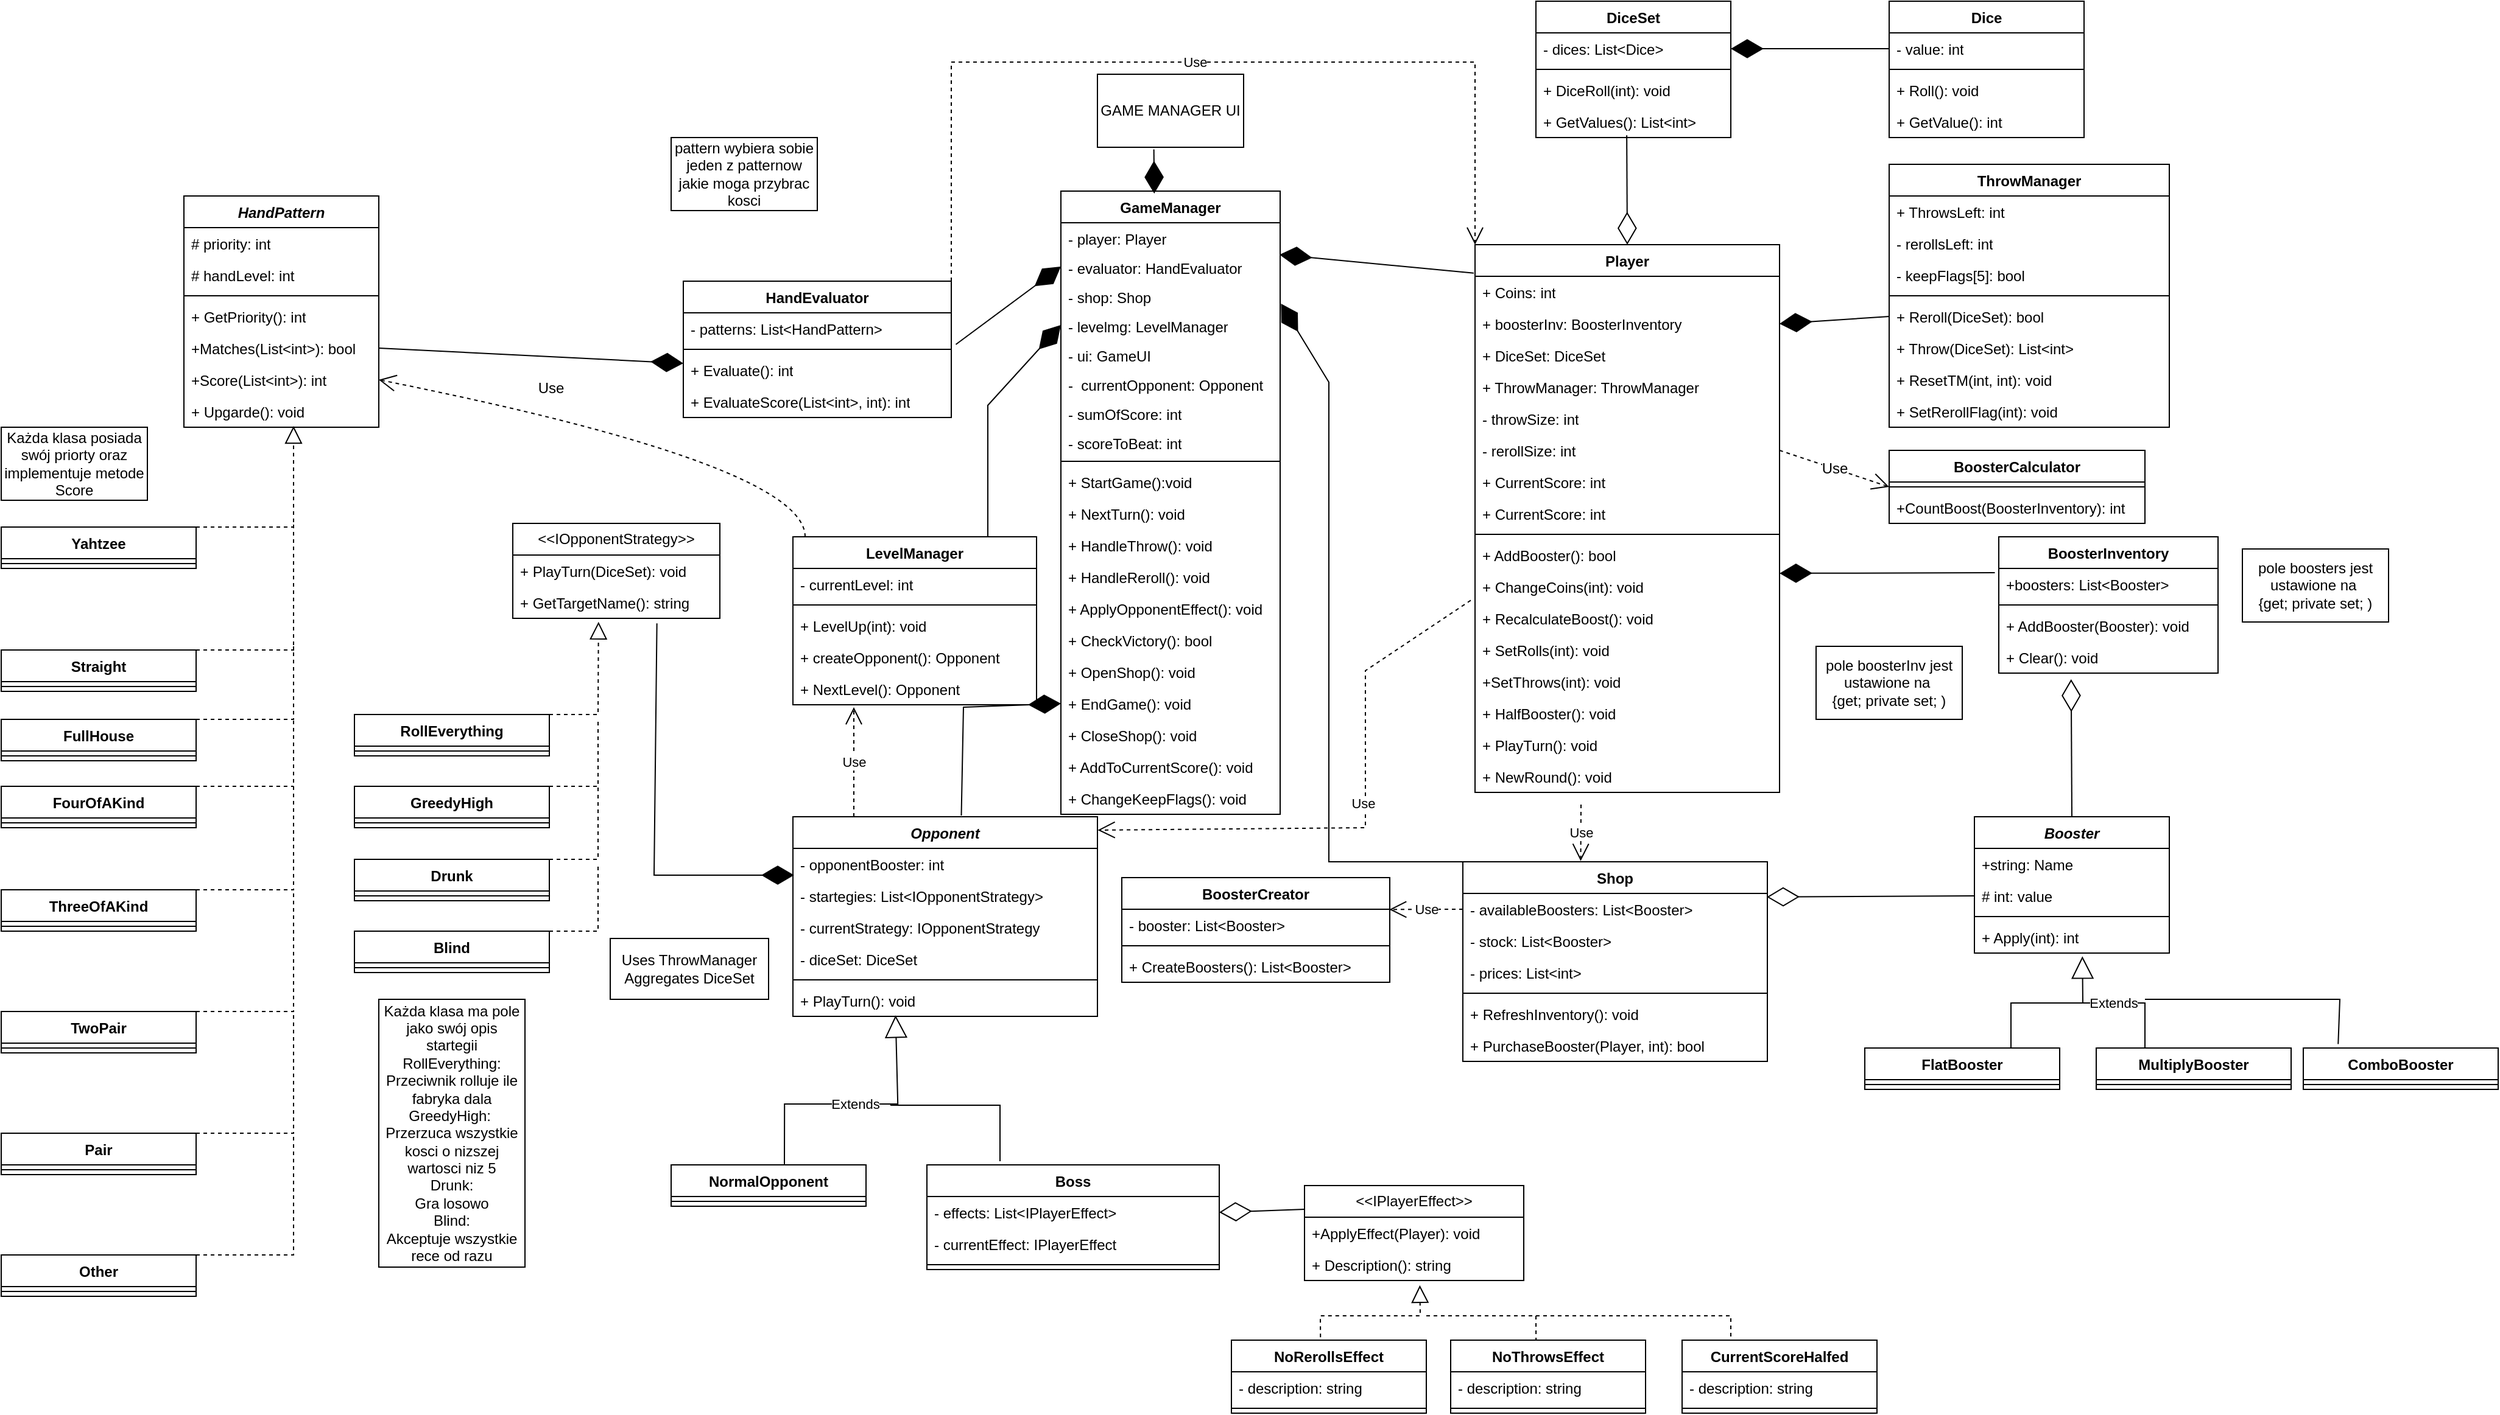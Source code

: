 <mxfile version="27.0.9">
  <diagram name="Strona-1" id="m8pvMQrEf0X-ysLBXBIv">
    <mxGraphModel dx="273" dy="562" grid="1" gridSize="10" guides="1" tooltips="1" connect="1" arrows="1" fold="1" page="1" pageScale="1" pageWidth="2339" pageHeight="1300" math="0" shadow="0">
      <root>
        <mxCell id="0" />
        <mxCell id="1" parent="0" />
        <mxCell id="YQaHuLgUDeWE-Vyux6Fx-1" value="GameManager" style="swimlane;fontStyle=1;align=center;verticalAlign=top;childLayout=stackLayout;horizontal=1;startSize=26;horizontalStack=0;resizeParent=1;resizeParentMax=0;resizeLast=0;collapsible=1;marginBottom=0;whiteSpace=wrap;html=1;" parent="1" vertex="1">
          <mxGeometry x="880" y="236" width="180" height="512" as="geometry" />
        </mxCell>
        <mxCell id="YQaHuLgUDeWE-Vyux6Fx-2" value="- player: Player" style="text;strokeColor=none;fillColor=none;align=left;verticalAlign=top;spacingLeft=4;spacingRight=4;overflow=hidden;rotatable=0;points=[[0,0.5],[1,0.5]];portConstraint=eastwest;whiteSpace=wrap;html=1;" parent="YQaHuLgUDeWE-Vyux6Fx-1" vertex="1">
          <mxGeometry y="26" width="180" height="24" as="geometry" />
        </mxCell>
        <mxCell id="YQaHuLgUDeWE-Vyux6Fx-5" value="- evaluator: HandEvaluator" style="text;strokeColor=none;fillColor=none;align=left;verticalAlign=top;spacingLeft=4;spacingRight=4;overflow=hidden;rotatable=0;points=[[0,0.5],[1,0.5]];portConstraint=eastwest;whiteSpace=wrap;html=1;" parent="YQaHuLgUDeWE-Vyux6Fx-1" vertex="1">
          <mxGeometry y="50" width="180" height="24" as="geometry" />
        </mxCell>
        <mxCell id="YQaHuLgUDeWE-Vyux6Fx-7" value="- shop: Shop" style="text;strokeColor=none;fillColor=none;align=left;verticalAlign=top;spacingLeft=4;spacingRight=4;overflow=hidden;rotatable=0;points=[[0,0.5],[1,0.5]];portConstraint=eastwest;whiteSpace=wrap;html=1;" parent="YQaHuLgUDeWE-Vyux6Fx-1" vertex="1">
          <mxGeometry y="74" width="180" height="24" as="geometry" />
        </mxCell>
        <mxCell id="YQaHuLgUDeWE-Vyux6Fx-6" value="- levelmg: LevelManager&lt;div&gt;&lt;br&gt;&lt;/div&gt;" style="text;strokeColor=none;fillColor=none;align=left;verticalAlign=top;spacingLeft=4;spacingRight=4;overflow=hidden;rotatable=0;points=[[0,0.5],[1,0.5]];portConstraint=eastwest;whiteSpace=wrap;html=1;" parent="YQaHuLgUDeWE-Vyux6Fx-1" vertex="1">
          <mxGeometry y="98" width="180" height="24" as="geometry" />
        </mxCell>
        <mxCell id="UaEWhUr4-5Frvc9VDLaG-13" value="- ui: GameUI" style="text;strokeColor=none;fillColor=none;align=left;verticalAlign=top;spacingLeft=4;spacingRight=4;overflow=hidden;rotatable=0;points=[[0,0.5],[1,0.5]];portConstraint=eastwest;whiteSpace=wrap;html=1;" parent="YQaHuLgUDeWE-Vyux6Fx-1" vertex="1">
          <mxGeometry y="122" width="180" height="24" as="geometry" />
        </mxCell>
        <mxCell id="511lFQKzrWXS6ZG6Rz4X-4" value="-&amp;nbsp; currentOpponent: Opponent" style="text;strokeColor=none;fillColor=none;align=left;verticalAlign=top;spacingLeft=4;spacingRight=4;overflow=hidden;rotatable=0;points=[[0,0.5],[1,0.5]];portConstraint=eastwest;whiteSpace=wrap;html=1;" vertex="1" parent="YQaHuLgUDeWE-Vyux6Fx-1">
          <mxGeometry y="146" width="180" height="24" as="geometry" />
        </mxCell>
        <mxCell id="511lFQKzrWXS6ZG6Rz4X-3" value="- sumOfScore: int" style="text;strokeColor=none;fillColor=none;align=left;verticalAlign=top;spacingLeft=4;spacingRight=4;overflow=hidden;rotatable=0;points=[[0,0.5],[1,0.5]];portConstraint=eastwest;whiteSpace=wrap;html=1;" vertex="1" parent="YQaHuLgUDeWE-Vyux6Fx-1">
          <mxGeometry y="170" width="180" height="24" as="geometry" />
        </mxCell>
        <mxCell id="511lFQKzrWXS6ZG6Rz4X-2" value="- scoreToBeat: int" style="text;strokeColor=none;fillColor=none;align=left;verticalAlign=top;spacingLeft=4;spacingRight=4;overflow=hidden;rotatable=0;points=[[0,0.5],[1,0.5]];portConstraint=eastwest;whiteSpace=wrap;html=1;" vertex="1" parent="YQaHuLgUDeWE-Vyux6Fx-1">
          <mxGeometry y="194" width="180" height="24" as="geometry" />
        </mxCell>
        <mxCell id="YQaHuLgUDeWE-Vyux6Fx-3" value="" style="line;strokeWidth=1;fillColor=none;align=left;verticalAlign=middle;spacingTop=-1;spacingLeft=3;spacingRight=3;rotatable=0;labelPosition=right;points=[];portConstraint=eastwest;strokeColor=inherit;" parent="YQaHuLgUDeWE-Vyux6Fx-1" vertex="1">
          <mxGeometry y="218" width="180" height="8" as="geometry" />
        </mxCell>
        <mxCell id="YQaHuLgUDeWE-Vyux6Fx-4" value="+ StartGame():void" style="text;strokeColor=none;fillColor=none;align=left;verticalAlign=top;spacingLeft=4;spacingRight=4;overflow=hidden;rotatable=0;points=[[0,0.5],[1,0.5]];portConstraint=eastwest;whiteSpace=wrap;html=1;" parent="YQaHuLgUDeWE-Vyux6Fx-1" vertex="1">
          <mxGeometry y="226" width="180" height="26" as="geometry" />
        </mxCell>
        <mxCell id="YL9rQBzsxUiRq37KhBcF-14" value="+ NextTurn(): void" style="text;strokeColor=none;fillColor=none;align=left;verticalAlign=top;spacingLeft=4;spacingRight=4;overflow=hidden;rotatable=0;points=[[0,0.5],[1,0.5]];portConstraint=eastwest;whiteSpace=wrap;html=1;" parent="YQaHuLgUDeWE-Vyux6Fx-1" vertex="1">
          <mxGeometry y="252" width="180" height="26" as="geometry" />
        </mxCell>
        <mxCell id="YL9rQBzsxUiRq37KhBcF-13" value="+ HandleThrow(): void" style="text;strokeColor=none;fillColor=none;align=left;verticalAlign=top;spacingLeft=4;spacingRight=4;overflow=hidden;rotatable=0;points=[[0,0.5],[1,0.5]];portConstraint=eastwest;whiteSpace=wrap;html=1;" parent="YQaHuLgUDeWE-Vyux6Fx-1" vertex="1">
          <mxGeometry y="278" width="180" height="26" as="geometry" />
        </mxCell>
        <mxCell id="YL9rQBzsxUiRq37KhBcF-12" value="+ HandleReroll(): void" style="text;strokeColor=none;fillColor=none;align=left;verticalAlign=top;spacingLeft=4;spacingRight=4;overflow=hidden;rotatable=0;points=[[0,0.5],[1,0.5]];portConstraint=eastwest;whiteSpace=wrap;html=1;" parent="YQaHuLgUDeWE-Vyux6Fx-1" vertex="1">
          <mxGeometry y="304" width="180" height="26" as="geometry" />
        </mxCell>
        <mxCell id="YL9rQBzsxUiRq37KhBcF-11" value="+ ApplyOpponentEffect(): void" style="text;strokeColor=none;fillColor=none;align=left;verticalAlign=top;spacingLeft=4;spacingRight=4;overflow=hidden;rotatable=0;points=[[0,0.5],[1,0.5]];portConstraint=eastwest;whiteSpace=wrap;html=1;" parent="YQaHuLgUDeWE-Vyux6Fx-1" vertex="1">
          <mxGeometry y="330" width="180" height="26" as="geometry" />
        </mxCell>
        <mxCell id="YL9rQBzsxUiRq37KhBcF-10" value="+ CheckVictory(): bool" style="text;strokeColor=none;fillColor=none;align=left;verticalAlign=top;spacingLeft=4;spacingRight=4;overflow=hidden;rotatable=0;points=[[0,0.5],[1,0.5]];portConstraint=eastwest;whiteSpace=wrap;html=1;" parent="YQaHuLgUDeWE-Vyux6Fx-1" vertex="1">
          <mxGeometry y="356" width="180" height="26" as="geometry" />
        </mxCell>
        <mxCell id="YL9rQBzsxUiRq37KhBcF-8" value="+ OpenShop(): void" style="text;strokeColor=none;fillColor=none;align=left;verticalAlign=top;spacingLeft=4;spacingRight=4;overflow=hidden;rotatable=0;points=[[0,0.5],[1,0.5]];portConstraint=eastwest;whiteSpace=wrap;html=1;" parent="YQaHuLgUDeWE-Vyux6Fx-1" vertex="1">
          <mxGeometry y="382" width="180" height="26" as="geometry" />
        </mxCell>
        <mxCell id="YL9rQBzsxUiRq37KhBcF-7" value="+ EndGame(): void" style="text;strokeColor=none;fillColor=none;align=left;verticalAlign=top;spacingLeft=4;spacingRight=4;overflow=hidden;rotatable=0;points=[[0,0.5],[1,0.5]];portConstraint=eastwest;whiteSpace=wrap;html=1;" parent="YQaHuLgUDeWE-Vyux6Fx-1" vertex="1">
          <mxGeometry y="408" width="180" height="26" as="geometry" />
        </mxCell>
        <mxCell id="511lFQKzrWXS6ZG6Rz4X-7" value="+ CloseShop(): void" style="text;strokeColor=none;fillColor=none;align=left;verticalAlign=top;spacingLeft=4;spacingRight=4;overflow=hidden;rotatable=0;points=[[0,0.5],[1,0.5]];portConstraint=eastwest;whiteSpace=wrap;html=1;" vertex="1" parent="YQaHuLgUDeWE-Vyux6Fx-1">
          <mxGeometry y="434" width="180" height="26" as="geometry" />
        </mxCell>
        <mxCell id="511lFQKzrWXS6ZG6Rz4X-6" value="+ AddToCurrentScore(): void" style="text;strokeColor=none;fillColor=none;align=left;verticalAlign=top;spacingLeft=4;spacingRight=4;overflow=hidden;rotatable=0;points=[[0,0.5],[1,0.5]];portConstraint=eastwest;whiteSpace=wrap;html=1;" vertex="1" parent="YQaHuLgUDeWE-Vyux6Fx-1">
          <mxGeometry y="460" width="180" height="26" as="geometry" />
        </mxCell>
        <mxCell id="511lFQKzrWXS6ZG6Rz4X-5" value="+ ChangeKeepFlags(): void" style="text;strokeColor=none;fillColor=none;align=left;verticalAlign=top;spacingLeft=4;spacingRight=4;overflow=hidden;rotatable=0;points=[[0,0.5],[1,0.5]];portConstraint=eastwest;whiteSpace=wrap;html=1;" vertex="1" parent="YQaHuLgUDeWE-Vyux6Fx-1">
          <mxGeometry y="486" width="180" height="26" as="geometry" />
        </mxCell>
        <mxCell id="YQaHuLgUDeWE-Vyux6Fx-10" value="Player" style="swimlane;fontStyle=1;align=center;verticalAlign=top;childLayout=stackLayout;horizontal=1;startSize=26;horizontalStack=0;resizeParent=1;resizeParentMax=0;resizeLast=0;collapsible=1;marginBottom=0;whiteSpace=wrap;html=1;" parent="1" vertex="1">
          <mxGeometry x="1220" y="280" width="250" height="450" as="geometry">
            <mxRectangle x="830" y="243" width="70" height="30" as="alternateBounds" />
          </mxGeometry>
        </mxCell>
        <mxCell id="YQaHuLgUDeWE-Vyux6Fx-11" value="+ Coins: int" style="text;strokeColor=none;fillColor=none;align=left;verticalAlign=top;spacingLeft=4;spacingRight=4;overflow=hidden;rotatable=0;points=[[0,0.5],[1,0.5]];portConstraint=eastwest;whiteSpace=wrap;html=1;" parent="YQaHuLgUDeWE-Vyux6Fx-10" vertex="1">
          <mxGeometry y="26" width="250" height="26" as="geometry" />
        </mxCell>
        <mxCell id="YQaHuLgUDeWE-Vyux6Fx-17" value="+ boosterInv: BoosterInventory" style="text;strokeColor=none;fillColor=none;align=left;verticalAlign=top;spacingLeft=4;spacingRight=4;overflow=hidden;rotatable=0;points=[[0,0.5],[1,0.5]];portConstraint=eastwest;whiteSpace=wrap;html=1;" parent="YQaHuLgUDeWE-Vyux6Fx-10" vertex="1">
          <mxGeometry y="52" width="250" height="26" as="geometry" />
        </mxCell>
        <mxCell id="YQaHuLgUDeWE-Vyux6Fx-16" value="+ DiceSet: DiceSet" style="text;strokeColor=none;fillColor=none;align=left;verticalAlign=top;spacingLeft=4;spacingRight=4;overflow=hidden;rotatable=0;points=[[0,0.5],[1,0.5]];portConstraint=eastwest;whiteSpace=wrap;html=1;" parent="YQaHuLgUDeWE-Vyux6Fx-10" vertex="1">
          <mxGeometry y="78" width="250" height="26" as="geometry" />
        </mxCell>
        <mxCell id="UaEWhUr4-5Frvc9VDLaG-3" value="+ ThrowManager: ThrowManager" style="text;strokeColor=none;fillColor=none;align=left;verticalAlign=top;spacingLeft=4;spacingRight=4;overflow=hidden;rotatable=0;points=[[0,0.5],[1,0.5]];portConstraint=eastwest;whiteSpace=wrap;html=1;" parent="YQaHuLgUDeWE-Vyux6Fx-10" vertex="1">
          <mxGeometry y="104" width="250" height="26" as="geometry" />
        </mxCell>
        <mxCell id="YQaHuLgUDeWE-Vyux6Fx-15" value="- throwSize: int" style="text;strokeColor=none;fillColor=none;align=left;verticalAlign=top;spacingLeft=4;spacingRight=4;overflow=hidden;rotatable=0;points=[[0,0.5],[1,0.5]];portConstraint=eastwest;whiteSpace=wrap;html=1;" parent="YQaHuLgUDeWE-Vyux6Fx-10" vertex="1">
          <mxGeometry y="130" width="250" height="26" as="geometry" />
        </mxCell>
        <mxCell id="YQaHuLgUDeWE-Vyux6Fx-14" value="- rerollSize: int" style="text;strokeColor=none;fillColor=none;align=left;verticalAlign=top;spacingLeft=4;spacingRight=4;overflow=hidden;rotatable=0;points=[[0,0.5],[1,0.5]];portConstraint=eastwest;whiteSpace=wrap;html=1;" parent="YQaHuLgUDeWE-Vyux6Fx-10" vertex="1">
          <mxGeometry y="156" width="250" height="26" as="geometry" />
        </mxCell>
        <mxCell id="xqfk4DTyX-sMtPJ6_7Gk-2" value="+ CurrentScore: int" style="text;strokeColor=none;fillColor=none;align=left;verticalAlign=top;spacingLeft=4;spacingRight=4;overflow=hidden;rotatable=0;points=[[0,0.5],[1,0.5]];portConstraint=eastwest;whiteSpace=wrap;html=1;" parent="YQaHuLgUDeWE-Vyux6Fx-10" vertex="1">
          <mxGeometry y="182" width="250" height="26" as="geometry" />
        </mxCell>
        <mxCell id="4YDjPNUEDY5CdCIcbh4B-32" value="+ CurrentScore: int" style="text;strokeColor=none;fillColor=none;align=left;verticalAlign=top;spacingLeft=4;spacingRight=4;overflow=hidden;rotatable=0;points=[[0,0.5],[1,0.5]];portConstraint=eastwest;whiteSpace=wrap;html=1;" parent="YQaHuLgUDeWE-Vyux6Fx-10" vertex="1">
          <mxGeometry y="208" width="250" height="26" as="geometry" />
        </mxCell>
        <mxCell id="YQaHuLgUDeWE-Vyux6Fx-12" value="" style="line;strokeWidth=1;fillColor=none;align=left;verticalAlign=middle;spacingTop=-1;spacingLeft=3;spacingRight=3;rotatable=0;labelPosition=right;points=[];portConstraint=eastwest;strokeColor=inherit;" parent="YQaHuLgUDeWE-Vyux6Fx-10" vertex="1">
          <mxGeometry y="234" width="250" height="8" as="geometry" />
        </mxCell>
        <mxCell id="xqfk4DTyX-sMtPJ6_7Gk-7" value="+ AddBooster(): bool" style="text;strokeColor=none;fillColor=none;align=left;verticalAlign=top;spacingLeft=4;spacingRight=4;overflow=hidden;rotatable=0;points=[[0,0.5],[1,0.5]];portConstraint=eastwest;whiteSpace=wrap;html=1;" parent="YQaHuLgUDeWE-Vyux6Fx-10" vertex="1">
          <mxGeometry y="242" width="250" height="26" as="geometry" />
        </mxCell>
        <mxCell id="xqfk4DTyX-sMtPJ6_7Gk-6" value="+ ChangeCoins(int): void" style="text;strokeColor=none;fillColor=none;align=left;verticalAlign=top;spacingLeft=4;spacingRight=4;overflow=hidden;rotatable=0;points=[[0,0.5],[1,0.5]];portConstraint=eastwest;whiteSpace=wrap;html=1;" parent="YQaHuLgUDeWE-Vyux6Fx-10" vertex="1">
          <mxGeometry y="268" width="250" height="26" as="geometry" />
        </mxCell>
        <mxCell id="kDtTJ2FYneeDKjYVYyp3-4" value="+ RecalculateBoost(): void" style="text;strokeColor=none;fillColor=none;align=left;verticalAlign=top;spacingLeft=4;spacingRight=4;overflow=hidden;rotatable=0;points=[[0,0.5],[1,0.5]];portConstraint=eastwest;whiteSpace=wrap;html=1;" parent="YQaHuLgUDeWE-Vyux6Fx-10" vertex="1">
          <mxGeometry y="294" width="250" height="26" as="geometry" />
        </mxCell>
        <mxCell id="4YDjPNUEDY5CdCIcbh4B-82" value="+ SetRolls(int): void" style="text;strokeColor=none;fillColor=none;align=left;verticalAlign=top;spacingLeft=4;spacingRight=4;overflow=hidden;rotatable=0;points=[[0,0.5],[1,0.5]];portConstraint=eastwest;whiteSpace=wrap;html=1;" parent="YQaHuLgUDeWE-Vyux6Fx-10" vertex="1">
          <mxGeometry y="320" width="250" height="26" as="geometry" />
        </mxCell>
        <mxCell id="4YDjPNUEDY5CdCIcbh4B-81" value="+SetThrows(int): void" style="text;strokeColor=none;fillColor=none;align=left;verticalAlign=top;spacingLeft=4;spacingRight=4;overflow=hidden;rotatable=0;points=[[0,0.5],[1,0.5]];portConstraint=eastwest;whiteSpace=wrap;html=1;" parent="YQaHuLgUDeWE-Vyux6Fx-10" vertex="1">
          <mxGeometry y="346" width="250" height="26" as="geometry" />
        </mxCell>
        <mxCell id="4YDjPNUEDY5CdCIcbh4B-80" value="+ HalfBooster(): void" style="text;strokeColor=none;fillColor=none;align=left;verticalAlign=top;spacingLeft=4;spacingRight=4;overflow=hidden;rotatable=0;points=[[0,0.5],[1,0.5]];portConstraint=eastwest;whiteSpace=wrap;html=1;" parent="YQaHuLgUDeWE-Vyux6Fx-10" vertex="1">
          <mxGeometry y="372" width="250" height="26" as="geometry" />
        </mxCell>
        <mxCell id="UaEWhUr4-5Frvc9VDLaG-2" value="+ PlayTurn(): void" style="text;strokeColor=none;fillColor=none;align=left;verticalAlign=top;spacingLeft=4;spacingRight=4;overflow=hidden;rotatable=0;points=[[0,0.5],[1,0.5]];portConstraint=eastwest;whiteSpace=wrap;html=1;" parent="YQaHuLgUDeWE-Vyux6Fx-10" vertex="1">
          <mxGeometry y="398" width="250" height="26" as="geometry" />
        </mxCell>
        <mxCell id="511lFQKzrWXS6ZG6Rz4X-11" value="+ NewRound(): void" style="text;strokeColor=none;fillColor=none;align=left;verticalAlign=top;spacingLeft=4;spacingRight=4;overflow=hidden;rotatable=0;points=[[0,0.5],[1,0.5]];portConstraint=eastwest;whiteSpace=wrap;html=1;" vertex="1" parent="YQaHuLgUDeWE-Vyux6Fx-10">
          <mxGeometry y="424" width="250" height="26" as="geometry" />
        </mxCell>
        <mxCell id="YQaHuLgUDeWE-Vyux6Fx-18" value="" style="endArrow=diamondThin;endFill=1;endSize=24;html=1;rounded=0;exitX=-0.004;exitY=0.052;exitDx=0;exitDy=0;entryX=0.997;entryY=0.092;entryDx=0;entryDy=0;entryPerimeter=0;exitPerimeter=0;" parent="1" source="YQaHuLgUDeWE-Vyux6Fx-10" target="YQaHuLgUDeWE-Vyux6Fx-5" edge="1">
          <mxGeometry width="160" relative="1" as="geometry">
            <mxPoint x="1160" y="487" as="sourcePoint" />
            <mxPoint x="1010" y="387" as="targetPoint" />
          </mxGeometry>
        </mxCell>
        <mxCell id="YQaHuLgUDeWE-Vyux6Fx-20" value="BoosterInventory" style="swimlane;fontStyle=1;align=center;verticalAlign=top;childLayout=stackLayout;horizontal=1;startSize=26;horizontalStack=0;resizeParent=1;resizeParentMax=0;resizeLast=0;collapsible=1;marginBottom=0;whiteSpace=wrap;html=1;" parent="1" vertex="1">
          <mxGeometry x="1650" y="520" width="180" height="112" as="geometry" />
        </mxCell>
        <mxCell id="YQaHuLgUDeWE-Vyux6Fx-21" value="+boosters: List&amp;lt;Booster&amp;gt;" style="text;strokeColor=none;fillColor=none;align=left;verticalAlign=top;spacingLeft=4;spacingRight=4;overflow=hidden;rotatable=0;points=[[0,0.5],[1,0.5]];portConstraint=eastwest;whiteSpace=wrap;html=1;" parent="YQaHuLgUDeWE-Vyux6Fx-20" vertex="1">
          <mxGeometry y="26" width="180" height="26" as="geometry" />
        </mxCell>
        <mxCell id="YQaHuLgUDeWE-Vyux6Fx-22" value="" style="line;strokeWidth=1;fillColor=none;align=left;verticalAlign=middle;spacingTop=-1;spacingLeft=3;spacingRight=3;rotatable=0;labelPosition=right;points=[];portConstraint=eastwest;strokeColor=inherit;" parent="YQaHuLgUDeWE-Vyux6Fx-20" vertex="1">
          <mxGeometry y="52" width="180" height="8" as="geometry" />
        </mxCell>
        <mxCell id="YQaHuLgUDeWE-Vyux6Fx-23" value="+ AddBooster(Booster): void" style="text;strokeColor=none;fillColor=none;align=left;verticalAlign=top;spacingLeft=4;spacingRight=4;overflow=hidden;rotatable=0;points=[[0,0.5],[1,0.5]];portConstraint=eastwest;whiteSpace=wrap;html=1;" parent="YQaHuLgUDeWE-Vyux6Fx-20" vertex="1">
          <mxGeometry y="60" width="180" height="26" as="geometry" />
        </mxCell>
        <mxCell id="xqfk4DTyX-sMtPJ6_7Gk-1" value="+ Clear(): void" style="text;strokeColor=none;fillColor=none;align=left;verticalAlign=top;spacingLeft=4;spacingRight=4;overflow=hidden;rotatable=0;points=[[0,0.5],[1,0.5]];portConstraint=eastwest;whiteSpace=wrap;html=1;" parent="YQaHuLgUDeWE-Vyux6Fx-20" vertex="1">
          <mxGeometry y="86" width="180" height="26" as="geometry" />
        </mxCell>
        <mxCell id="YQaHuLgUDeWE-Vyux6Fx-25" value="" style="endArrow=diamondThin;endFill=0;endSize=24;html=1;rounded=0;exitX=0.5;exitY=0;exitDx=0;exitDy=0;entryX=0.33;entryY=1.192;entryDx=0;entryDy=0;entryPerimeter=0;" parent="1" source="YQaHuLgUDeWE-Vyux6Fx-26" edge="1" target="xqfk4DTyX-sMtPJ6_7Gk-1">
          <mxGeometry width="160" relative="1" as="geometry">
            <mxPoint x="1555" y="557" as="sourcePoint" />
            <mxPoint x="1710" y="660" as="targetPoint" />
          </mxGeometry>
        </mxCell>
        <mxCell id="YQaHuLgUDeWE-Vyux6Fx-26" value="&lt;i&gt;Booster&lt;/i&gt;" style="swimlane;fontStyle=1;align=center;verticalAlign=top;childLayout=stackLayout;horizontal=1;startSize=26;horizontalStack=0;resizeParent=1;resizeParentMax=0;resizeLast=0;collapsible=1;marginBottom=0;whiteSpace=wrap;html=1;" parent="1" vertex="1">
          <mxGeometry x="1630" y="750" width="160" height="112" as="geometry" />
        </mxCell>
        <mxCell id="YQaHuLgUDeWE-Vyux6Fx-27" value="+string: Name" style="text;strokeColor=none;fillColor=none;align=left;verticalAlign=top;spacingLeft=4;spacingRight=4;overflow=hidden;rotatable=0;points=[[0,0.5],[1,0.5]];portConstraint=eastwest;whiteSpace=wrap;html=1;" parent="YQaHuLgUDeWE-Vyux6Fx-26" vertex="1">
          <mxGeometry y="26" width="160" height="26" as="geometry" />
        </mxCell>
        <mxCell id="YQaHuLgUDeWE-Vyux6Fx-30" value="# int: value" style="text;strokeColor=none;fillColor=none;align=left;verticalAlign=top;spacingLeft=4;spacingRight=4;overflow=hidden;rotatable=0;points=[[0,0.5],[1,0.5]];portConstraint=eastwest;whiteSpace=wrap;html=1;" parent="YQaHuLgUDeWE-Vyux6Fx-26" vertex="1">
          <mxGeometry y="52" width="160" height="26" as="geometry" />
        </mxCell>
        <mxCell id="YQaHuLgUDeWE-Vyux6Fx-28" value="" style="line;strokeWidth=1;fillColor=none;align=left;verticalAlign=middle;spacingTop=-1;spacingLeft=3;spacingRight=3;rotatable=0;labelPosition=right;points=[];portConstraint=eastwest;strokeColor=inherit;" parent="YQaHuLgUDeWE-Vyux6Fx-26" vertex="1">
          <mxGeometry y="78" width="160" height="8" as="geometry" />
        </mxCell>
        <mxCell id="YQaHuLgUDeWE-Vyux6Fx-29" value="+ Apply(int): int" style="text;strokeColor=none;fillColor=none;align=left;verticalAlign=top;spacingLeft=4;spacingRight=4;overflow=hidden;rotatable=0;points=[[0,0.5],[1,0.5]];portConstraint=eastwest;whiteSpace=wrap;html=1;" parent="YQaHuLgUDeWE-Vyux6Fx-26" vertex="1">
          <mxGeometry y="86" width="160" height="26" as="geometry" />
        </mxCell>
        <mxCell id="YQaHuLgUDeWE-Vyux6Fx-31" value="FlatBooster" style="swimlane;fontStyle=1;align=center;verticalAlign=top;childLayout=stackLayout;horizontal=1;startSize=26;horizontalStack=0;resizeParent=1;resizeParentMax=0;resizeLast=0;collapsible=1;marginBottom=0;whiteSpace=wrap;html=1;" parent="1" vertex="1">
          <mxGeometry x="1540" y="940" width="160" height="34" as="geometry" />
        </mxCell>
        <mxCell id="YQaHuLgUDeWE-Vyux6Fx-33" value="" style="line;strokeWidth=1;fillColor=none;align=left;verticalAlign=middle;spacingTop=-1;spacingLeft=3;spacingRight=3;rotatable=0;labelPosition=right;points=[];portConstraint=eastwest;strokeColor=inherit;" parent="YQaHuLgUDeWE-Vyux6Fx-31" vertex="1">
          <mxGeometry y="26" width="160" height="8" as="geometry" />
        </mxCell>
        <mxCell id="YQaHuLgUDeWE-Vyux6Fx-35" value="MultiplyBooster" style="swimlane;fontStyle=1;align=center;verticalAlign=top;childLayout=stackLayout;horizontal=1;startSize=26;horizontalStack=0;resizeParent=1;resizeParentMax=0;resizeLast=0;collapsible=1;marginBottom=0;whiteSpace=wrap;html=1;" parent="1" vertex="1">
          <mxGeometry x="1730" y="940" width="160" height="34" as="geometry" />
        </mxCell>
        <mxCell id="YQaHuLgUDeWE-Vyux6Fx-37" value="" style="line;strokeWidth=1;fillColor=none;align=left;verticalAlign=middle;spacingTop=-1;spacingLeft=3;spacingRight=3;rotatable=0;labelPosition=right;points=[];portConstraint=eastwest;strokeColor=inherit;" parent="YQaHuLgUDeWE-Vyux6Fx-35" vertex="1">
          <mxGeometry y="26" width="160" height="8" as="geometry" />
        </mxCell>
        <mxCell id="YQaHuLgUDeWE-Vyux6Fx-40" value="Extends" style="endArrow=block;endSize=16;endFill=0;html=1;rounded=0;entryX=0.554;entryY=1.1;entryDx=0;entryDy=0;entryPerimeter=0;exitX=0.25;exitY=0;exitDx=0;exitDy=0;" parent="1" source="YQaHuLgUDeWE-Vyux6Fx-35" target="YQaHuLgUDeWE-Vyux6Fx-29" edge="1">
          <mxGeometry width="160" relative="1" as="geometry">
            <mxPoint x="1630" y="1020" as="sourcePoint" />
            <mxPoint x="1790" y="1020" as="targetPoint" />
            <Array as="points">
              <mxPoint x="1770" y="903" />
              <mxPoint x="1719" y="903" />
            </Array>
          </mxGeometry>
        </mxCell>
        <mxCell id="YQaHuLgUDeWE-Vyux6Fx-41" value="Shop" style="swimlane;fontStyle=1;align=center;verticalAlign=top;childLayout=stackLayout;horizontal=1;startSize=26;horizontalStack=0;resizeParent=1;resizeParentMax=0;resizeLast=0;collapsible=1;marginBottom=0;whiteSpace=wrap;html=1;" parent="1" vertex="1">
          <mxGeometry x="1210" y="787" width="250" height="164" as="geometry" />
        </mxCell>
        <mxCell id="YQaHuLgUDeWE-Vyux6Fx-42" value="- availableBoosters: List&amp;lt;Booster&amp;gt;" style="text;strokeColor=none;fillColor=none;align=left;verticalAlign=top;spacingLeft=4;spacingRight=4;overflow=hidden;rotatable=0;points=[[0,0.5],[1,0.5]];portConstraint=eastwest;whiteSpace=wrap;html=1;" parent="YQaHuLgUDeWE-Vyux6Fx-41" vertex="1">
          <mxGeometry y="26" width="250" height="26" as="geometry" />
        </mxCell>
        <mxCell id="xqfk4DTyX-sMtPJ6_7Gk-3" value="- stock: List&amp;lt;Booster&amp;gt;" style="text;strokeColor=none;fillColor=none;align=left;verticalAlign=top;spacingLeft=4;spacingRight=4;overflow=hidden;rotatable=0;points=[[0,0.5],[1,0.5]];portConstraint=eastwest;whiteSpace=wrap;html=1;" parent="YQaHuLgUDeWE-Vyux6Fx-41" vertex="1">
          <mxGeometry y="52" width="250" height="26" as="geometry" />
        </mxCell>
        <mxCell id="xqfk4DTyX-sMtPJ6_7Gk-4" value="- prices: List&amp;lt;int&amp;gt;" style="text;strokeColor=none;fillColor=none;align=left;verticalAlign=top;spacingLeft=4;spacingRight=4;overflow=hidden;rotatable=0;points=[[0,0.5],[1,0.5]];portConstraint=eastwest;whiteSpace=wrap;html=1;" parent="YQaHuLgUDeWE-Vyux6Fx-41" vertex="1">
          <mxGeometry y="78" width="250" height="26" as="geometry" />
        </mxCell>
        <mxCell id="YQaHuLgUDeWE-Vyux6Fx-43" value="" style="line;strokeWidth=1;fillColor=none;align=left;verticalAlign=middle;spacingTop=-1;spacingLeft=3;spacingRight=3;rotatable=0;labelPosition=right;points=[];portConstraint=eastwest;strokeColor=inherit;" parent="YQaHuLgUDeWE-Vyux6Fx-41" vertex="1">
          <mxGeometry y="104" width="250" height="8" as="geometry" />
        </mxCell>
        <mxCell id="YQaHuLgUDeWE-Vyux6Fx-44" value="+ RefreshInventory(): void" style="text;strokeColor=none;fillColor=none;align=left;verticalAlign=top;spacingLeft=4;spacingRight=4;overflow=hidden;rotatable=0;points=[[0,0.5],[1,0.5]];portConstraint=eastwest;whiteSpace=wrap;html=1;" parent="YQaHuLgUDeWE-Vyux6Fx-41" vertex="1">
          <mxGeometry y="112" width="250" height="26" as="geometry" />
        </mxCell>
        <mxCell id="NPl6d1df7BIbEegA-mZo-3" value="+ PurchaseBooster(Player, int): bool" style="text;strokeColor=none;fillColor=none;align=left;verticalAlign=top;spacingLeft=4;spacingRight=4;overflow=hidden;rotatable=0;points=[[0,0.5],[1,0.5]];portConstraint=eastwest;whiteSpace=wrap;html=1;" parent="YQaHuLgUDeWE-Vyux6Fx-41" vertex="1">
          <mxGeometry y="138" width="250" height="26" as="geometry" />
        </mxCell>
        <mxCell id="YQaHuLgUDeWE-Vyux6Fx-45" value="" style="endArrow=diamondThin;endFill=1;endSize=24;html=1;rounded=0;exitX=0;exitY=0;exitDx=0;exitDy=0;entryX=1.004;entryY=0.771;entryDx=0;entryDy=0;entryPerimeter=0;" parent="1" source="YQaHuLgUDeWE-Vyux6Fx-41" target="YQaHuLgUDeWE-Vyux6Fx-7" edge="1">
          <mxGeometry width="160" relative="1" as="geometry">
            <mxPoint x="1310" y="607" as="sourcePoint" />
            <mxPoint x="1000" y="427" as="targetPoint" />
            <Array as="points">
              <mxPoint x="1100" y="787" />
              <mxPoint x="1100" y="393" />
            </Array>
          </mxGeometry>
        </mxCell>
        <mxCell id="YQaHuLgUDeWE-Vyux6Fx-46" value="Use" style="endArrow=open;endSize=12;dashed=1;html=1;rounded=0;entryX=0.387;entryY=-0.004;entryDx=0;entryDy=0;entryPerimeter=0;" parent="1" target="YQaHuLgUDeWE-Vyux6Fx-41" edge="1">
          <mxGeometry x="0.015" width="160" relative="1" as="geometry">
            <mxPoint x="1307" y="740" as="sourcePoint" />
            <mxPoint x="1309" y="696" as="targetPoint" />
            <mxPoint as="offset" />
          </mxGeometry>
        </mxCell>
        <mxCell id="YQaHuLgUDeWE-Vyux6Fx-47" value="" style="endArrow=diamondThin;endFill=0;endSize=24;html=1;rounded=0;exitX=0;exitY=0.5;exitDx=0;exitDy=0;entryX=0.998;entryY=0.112;entryDx=0;entryDy=0;entryPerimeter=0;" parent="1" source="YQaHuLgUDeWE-Vyux6Fx-30" target="YQaHuLgUDeWE-Vyux6Fx-42" edge="1">
          <mxGeometry width="160" relative="1" as="geometry">
            <mxPoint x="1560" y="607" as="sourcePoint" />
            <mxPoint x="1720" y="607" as="targetPoint" />
          </mxGeometry>
        </mxCell>
        <mxCell id="NPl6d1df7BIbEegA-mZo-4" value="HandEvaluator" style="swimlane;fontStyle=1;align=center;verticalAlign=top;childLayout=stackLayout;horizontal=1;startSize=26;horizontalStack=0;resizeParent=1;resizeParentMax=0;resizeLast=0;collapsible=1;marginBottom=0;whiteSpace=wrap;html=1;" parent="1" vertex="1">
          <mxGeometry x="570" y="310" width="220" height="112" as="geometry" />
        </mxCell>
        <mxCell id="NPl6d1df7BIbEegA-mZo-5" value="- patterns: List&amp;lt;HandPattern&amp;gt;" style="text;strokeColor=none;fillColor=none;align=left;verticalAlign=top;spacingLeft=4;spacingRight=4;overflow=hidden;rotatable=0;points=[[0,0.5],[1,0.5]];portConstraint=eastwest;whiteSpace=wrap;html=1;" parent="NPl6d1df7BIbEegA-mZo-4" vertex="1">
          <mxGeometry y="26" width="220" height="26" as="geometry" />
        </mxCell>
        <mxCell id="NPl6d1df7BIbEegA-mZo-6" value="" style="line;strokeWidth=1;fillColor=none;align=left;verticalAlign=middle;spacingTop=-1;spacingLeft=3;spacingRight=3;rotatable=0;labelPosition=right;points=[];portConstraint=eastwest;strokeColor=inherit;" parent="NPl6d1df7BIbEegA-mZo-4" vertex="1">
          <mxGeometry y="52" width="220" height="8" as="geometry" />
        </mxCell>
        <mxCell id="NPl6d1df7BIbEegA-mZo-7" value="+ Evaluate(): int" style="text;strokeColor=none;fillColor=none;align=left;verticalAlign=top;spacingLeft=4;spacingRight=4;overflow=hidden;rotatable=0;points=[[0,0.5],[1,0.5]];portConstraint=eastwest;whiteSpace=wrap;html=1;" parent="NPl6d1df7BIbEegA-mZo-4" vertex="1">
          <mxGeometry y="60" width="220" height="26" as="geometry" />
        </mxCell>
        <mxCell id="511lFQKzrWXS6ZG6Rz4X-1" value="+ EvaluateScore(List&amp;lt;int&amp;gt;, int): int" style="text;strokeColor=none;fillColor=none;align=left;verticalAlign=top;spacingLeft=4;spacingRight=4;overflow=hidden;rotatable=0;points=[[0,0.5],[1,0.5]];portConstraint=eastwest;whiteSpace=wrap;html=1;" vertex="1" parent="NPl6d1df7BIbEegA-mZo-4">
          <mxGeometry y="86" width="220" height="26" as="geometry" />
        </mxCell>
        <mxCell id="NPl6d1df7BIbEegA-mZo-9" value="pattern wybiera sobie jeden z patternow jakie moga przybrac kosci" style="whiteSpace=wrap;html=1;" parent="1" vertex="1">
          <mxGeometry x="560" y="192" width="120" height="60" as="geometry" />
        </mxCell>
        <mxCell id="NPl6d1df7BIbEegA-mZo-10" value="&lt;i&gt;HandPattern&lt;/i&gt;" style="swimlane;fontStyle=1;align=center;verticalAlign=top;childLayout=stackLayout;horizontal=1;startSize=26;horizontalStack=0;resizeParent=1;resizeParentMax=0;resizeLast=0;collapsible=1;marginBottom=0;whiteSpace=wrap;html=1;" parent="1" vertex="1">
          <mxGeometry x="160" y="240" width="160" height="190" as="geometry" />
        </mxCell>
        <mxCell id="NPl6d1df7BIbEegA-mZo-11" value="# priority: int" style="text;strokeColor=none;fillColor=none;align=left;verticalAlign=top;spacingLeft=4;spacingRight=4;overflow=hidden;rotatable=0;points=[[0,0.5],[1,0.5]];portConstraint=eastwest;whiteSpace=wrap;html=1;" parent="NPl6d1df7BIbEegA-mZo-10" vertex="1">
          <mxGeometry y="26" width="160" height="26" as="geometry" />
        </mxCell>
        <mxCell id="K5tBr7DFvZTMOsOyIGVl-8" value="# handLevel: int" style="text;strokeColor=none;fillColor=none;align=left;verticalAlign=top;spacingLeft=4;spacingRight=4;overflow=hidden;rotatable=0;points=[[0,0.5],[1,0.5]];portConstraint=eastwest;whiteSpace=wrap;html=1;" parent="NPl6d1df7BIbEegA-mZo-10" vertex="1">
          <mxGeometry y="52" width="160" height="26" as="geometry" />
        </mxCell>
        <mxCell id="NPl6d1df7BIbEegA-mZo-12" value="" style="line;strokeWidth=1;fillColor=none;align=left;verticalAlign=middle;spacingTop=-1;spacingLeft=3;spacingRight=3;rotatable=0;labelPosition=right;points=[];portConstraint=eastwest;strokeColor=inherit;" parent="NPl6d1df7BIbEegA-mZo-10" vertex="1">
          <mxGeometry y="78" width="160" height="8" as="geometry" />
        </mxCell>
        <mxCell id="NPl6d1df7BIbEegA-mZo-13" value="+ GetPriority(): int" style="text;strokeColor=none;fillColor=none;align=left;verticalAlign=top;spacingLeft=4;spacingRight=4;overflow=hidden;rotatable=0;points=[[0,0.5],[1,0.5]];portConstraint=eastwest;whiteSpace=wrap;html=1;" parent="NPl6d1df7BIbEegA-mZo-10" vertex="1">
          <mxGeometry y="86" width="160" height="26" as="geometry" />
        </mxCell>
        <mxCell id="MiU77NupNtW6Uq44fxhk-6" value="+Matches(List&amp;lt;int&amp;gt;): bool" style="text;strokeColor=none;fillColor=none;align=left;verticalAlign=top;spacingLeft=4;spacingRight=4;overflow=hidden;rotatable=0;points=[[0,0.5],[1,0.5]];portConstraint=eastwest;whiteSpace=wrap;html=1;" parent="NPl6d1df7BIbEegA-mZo-10" vertex="1">
          <mxGeometry y="112" width="160" height="26" as="geometry" />
        </mxCell>
        <mxCell id="MiU77NupNtW6Uq44fxhk-5" value="+Score(List&amp;lt;int&amp;gt;): int" style="text;strokeColor=none;fillColor=none;align=left;verticalAlign=top;spacingLeft=4;spacingRight=4;overflow=hidden;rotatable=0;points=[[0,0.5],[1,0.5]];portConstraint=eastwest;whiteSpace=wrap;html=1;" parent="NPl6d1df7BIbEegA-mZo-10" vertex="1">
          <mxGeometry y="138" width="160" height="26" as="geometry" />
        </mxCell>
        <mxCell id="K5tBr7DFvZTMOsOyIGVl-10" value="+ Upgarde(): void" style="text;strokeColor=none;fillColor=none;align=left;verticalAlign=top;spacingLeft=4;spacingRight=4;overflow=hidden;rotatable=0;points=[[0,0.5],[1,0.5]];portConstraint=eastwest;whiteSpace=wrap;html=1;" parent="NPl6d1df7BIbEegA-mZo-10" vertex="1">
          <mxGeometry y="164" width="160" height="26" as="geometry" />
        </mxCell>
        <mxCell id="NPl6d1df7BIbEegA-mZo-15" value="Yahtzee" style="swimlane;fontStyle=1;align=center;verticalAlign=top;childLayout=stackLayout;horizontal=1;startSize=26;horizontalStack=0;resizeParent=1;resizeParentMax=0;resizeLast=0;collapsible=1;marginBottom=0;whiteSpace=wrap;html=1;" parent="1" vertex="1">
          <mxGeometry x="10" y="512" width="160" height="34" as="geometry">
            <mxRectangle x="10" y="512" width="80" height="30" as="alternateBounds" />
          </mxGeometry>
        </mxCell>
        <mxCell id="NPl6d1df7BIbEegA-mZo-17" value="" style="line;strokeWidth=1;fillColor=none;align=left;verticalAlign=middle;spacingTop=-1;spacingLeft=3;spacingRight=3;rotatable=0;labelPosition=right;points=[];portConstraint=eastwest;strokeColor=inherit;" parent="NPl6d1df7BIbEegA-mZo-15" vertex="1">
          <mxGeometry y="26" width="160" height="8" as="geometry" />
        </mxCell>
        <mxCell id="NPl6d1df7BIbEegA-mZo-19" value="Straight" style="swimlane;fontStyle=1;align=center;verticalAlign=top;childLayout=stackLayout;horizontal=1;startSize=26;horizontalStack=0;resizeParent=1;resizeParentMax=0;resizeLast=0;collapsible=1;marginBottom=0;whiteSpace=wrap;html=1;" parent="1" vertex="1">
          <mxGeometry x="10" y="613" width="160" height="34" as="geometry" />
        </mxCell>
        <mxCell id="NPl6d1df7BIbEegA-mZo-21" value="" style="line;strokeWidth=1;fillColor=none;align=left;verticalAlign=middle;spacingTop=-1;spacingLeft=3;spacingRight=3;rotatable=0;labelPosition=right;points=[];portConstraint=eastwest;strokeColor=inherit;" parent="NPl6d1df7BIbEegA-mZo-19" vertex="1">
          <mxGeometry y="26" width="160" height="8" as="geometry" />
        </mxCell>
        <mxCell id="NPl6d1df7BIbEegA-mZo-23" value="FullHouse" style="swimlane;fontStyle=1;align=center;verticalAlign=top;childLayout=stackLayout;horizontal=1;startSize=26;horizontalStack=0;resizeParent=1;resizeParentMax=0;resizeLast=0;collapsible=1;marginBottom=0;whiteSpace=wrap;html=1;" parent="1" vertex="1">
          <mxGeometry x="10" y="670" width="160" height="34" as="geometry" />
        </mxCell>
        <mxCell id="NPl6d1df7BIbEegA-mZo-25" value="" style="line;strokeWidth=1;fillColor=none;align=left;verticalAlign=middle;spacingTop=-1;spacingLeft=3;spacingRight=3;rotatable=0;labelPosition=right;points=[];portConstraint=eastwest;strokeColor=inherit;" parent="NPl6d1df7BIbEegA-mZo-23" vertex="1">
          <mxGeometry y="26" width="160" height="8" as="geometry" />
        </mxCell>
        <mxCell id="NPl6d1df7BIbEegA-mZo-31" value="ThreeOfAKind" style="swimlane;fontStyle=1;align=center;verticalAlign=top;childLayout=stackLayout;horizontal=1;startSize=26;horizontalStack=0;resizeParent=1;resizeParentMax=0;resizeLast=0;collapsible=1;marginBottom=0;whiteSpace=wrap;html=1;" parent="1" vertex="1">
          <mxGeometry x="10" y="810" width="160" height="34" as="geometry" />
        </mxCell>
        <mxCell id="NPl6d1df7BIbEegA-mZo-33" value="" style="line;strokeWidth=1;fillColor=none;align=left;verticalAlign=middle;spacingTop=-1;spacingLeft=3;spacingRight=3;rotatable=0;labelPosition=right;points=[];portConstraint=eastwest;strokeColor=inherit;" parent="NPl6d1df7BIbEegA-mZo-31" vertex="1">
          <mxGeometry y="26" width="160" height="8" as="geometry" />
        </mxCell>
        <mxCell id="NPl6d1df7BIbEegA-mZo-35" value="TwoPair" style="swimlane;fontStyle=1;align=center;verticalAlign=top;childLayout=stackLayout;horizontal=1;startSize=26;horizontalStack=0;resizeParent=1;resizeParentMax=0;resizeLast=0;collapsible=1;marginBottom=0;whiteSpace=wrap;html=1;" parent="1" vertex="1">
          <mxGeometry x="10" y="910" width="160" height="34" as="geometry" />
        </mxCell>
        <mxCell id="NPl6d1df7BIbEegA-mZo-37" value="" style="line;strokeWidth=1;fillColor=none;align=left;verticalAlign=middle;spacingTop=-1;spacingLeft=3;spacingRight=3;rotatable=0;labelPosition=right;points=[];portConstraint=eastwest;strokeColor=inherit;" parent="NPl6d1df7BIbEegA-mZo-35" vertex="1">
          <mxGeometry y="26" width="160" height="8" as="geometry" />
        </mxCell>
        <mxCell id="NPl6d1df7BIbEegA-mZo-39" value="Pair" style="swimlane;fontStyle=1;align=center;verticalAlign=top;childLayout=stackLayout;horizontal=1;startSize=26;horizontalStack=0;resizeParent=1;resizeParentMax=0;resizeLast=0;collapsible=1;marginBottom=0;whiteSpace=wrap;html=1;" parent="1" vertex="1">
          <mxGeometry x="10" y="1010" width="160" height="34" as="geometry" />
        </mxCell>
        <mxCell id="NPl6d1df7BIbEegA-mZo-41" value="" style="line;strokeWidth=1;fillColor=none;align=left;verticalAlign=middle;spacingTop=-1;spacingLeft=3;spacingRight=3;rotatable=0;labelPosition=right;points=[];portConstraint=eastwest;strokeColor=inherit;" parent="NPl6d1df7BIbEegA-mZo-39" vertex="1">
          <mxGeometry y="26" width="160" height="8" as="geometry" />
        </mxCell>
        <mxCell id="NPl6d1df7BIbEegA-mZo-43" value="Other" style="swimlane;fontStyle=1;align=center;verticalAlign=top;childLayout=stackLayout;horizontal=1;startSize=26;horizontalStack=0;resizeParent=1;resizeParentMax=0;resizeLast=0;collapsible=1;marginBottom=0;whiteSpace=wrap;html=1;" parent="1" vertex="1">
          <mxGeometry x="10" y="1110" width="160" height="34" as="geometry" />
        </mxCell>
        <mxCell id="NPl6d1df7BIbEegA-mZo-45" value="" style="line;strokeWidth=1;fillColor=none;align=left;verticalAlign=middle;spacingTop=-1;spacingLeft=3;spacingRight=3;rotatable=0;labelPosition=right;points=[];portConstraint=eastwest;strokeColor=inherit;" parent="NPl6d1df7BIbEegA-mZo-43" vertex="1">
          <mxGeometry y="26" width="160" height="8" as="geometry" />
        </mxCell>
        <mxCell id="Du-ib8wtQgq161XNpt2o-1" value="" style="endArrow=block;dashed=1;endFill=0;endSize=12;html=1;rounded=0;exitX=1;exitY=0;exitDx=0;exitDy=0;" parent="1" source="NPl6d1df7BIbEegA-mZo-15" edge="1">
          <mxGeometry width="160" relative="1" as="geometry">
            <mxPoint x="450" y="570" as="sourcePoint" />
            <mxPoint x="250" y="429" as="targetPoint" />
            <Array as="points">
              <mxPoint x="250" y="512" />
            </Array>
          </mxGeometry>
        </mxCell>
        <mxCell id="Du-ib8wtQgq161XNpt2o-2" value="" style="endArrow=none;dashed=1;html=1;rounded=0;exitX=1;exitY=0;exitDx=0;exitDy=0;" parent="1" source="NPl6d1df7BIbEegA-mZo-19" edge="1">
          <mxGeometry width="50" height="50" relative="1" as="geometry">
            <mxPoint x="520" y="730" as="sourcePoint" />
            <mxPoint x="250" y="510" as="targetPoint" />
            <Array as="points">
              <mxPoint x="250" y="613" />
            </Array>
          </mxGeometry>
        </mxCell>
        <mxCell id="Du-ib8wtQgq161XNpt2o-3" value="" style="endArrow=none;dashed=1;html=1;rounded=0;exitX=1;exitY=0;exitDx=0;exitDy=0;" parent="1" source="NPl6d1df7BIbEegA-mZo-23" edge="1">
          <mxGeometry width="50" height="50" relative="1" as="geometry">
            <mxPoint x="230" y="740" as="sourcePoint" />
            <mxPoint x="250" y="610" as="targetPoint" />
            <Array as="points">
              <mxPoint x="250" y="670" />
            </Array>
          </mxGeometry>
        </mxCell>
        <mxCell id="Du-ib8wtQgq161XNpt2o-4" value="" style="endArrow=none;dashed=1;html=1;rounded=0;exitX=1;exitY=0;exitDx=0;exitDy=0;" parent="1" source="NPl6d1df7BIbEegA-mZo-31" edge="1">
          <mxGeometry width="50" height="50" relative="1" as="geometry">
            <mxPoint x="250" y="800" as="sourcePoint" />
            <mxPoint x="250" y="670" as="targetPoint" />
            <Array as="points">
              <mxPoint x="250" y="810" />
            </Array>
          </mxGeometry>
        </mxCell>
        <mxCell id="Du-ib8wtQgq161XNpt2o-5" value="" style="endArrow=none;dashed=1;html=1;rounded=0;exitX=1;exitY=0;exitDx=0;exitDy=0;" parent="1" source="NPl6d1df7BIbEegA-mZo-35" edge="1">
          <mxGeometry width="50" height="50" relative="1" as="geometry">
            <mxPoint x="300" y="910" as="sourcePoint" />
            <mxPoint x="250" y="810" as="targetPoint" />
            <Array as="points">
              <mxPoint x="250" y="910" />
            </Array>
          </mxGeometry>
        </mxCell>
        <mxCell id="Du-ib8wtQgq161XNpt2o-6" value="" style="endArrow=none;dashed=1;html=1;rounded=0;exitX=1;exitY=0;exitDx=0;exitDy=0;" parent="1" source="NPl6d1df7BIbEegA-mZo-39" edge="1">
          <mxGeometry width="50" height="50" relative="1" as="geometry">
            <mxPoint x="220" y="1060" as="sourcePoint" />
            <mxPoint x="250" y="910" as="targetPoint" />
            <Array as="points">
              <mxPoint x="250" y="1010" />
            </Array>
          </mxGeometry>
        </mxCell>
        <mxCell id="Du-ib8wtQgq161XNpt2o-7" value="" style="endArrow=none;dashed=1;html=1;rounded=0;exitX=1;exitY=0;exitDx=0;exitDy=0;" parent="1" source="NPl6d1df7BIbEegA-mZo-43" edge="1">
          <mxGeometry width="50" height="50" relative="1" as="geometry">
            <mxPoint x="240" y="1090" as="sourcePoint" />
            <mxPoint x="250" y="1010" as="targetPoint" />
            <Array as="points">
              <mxPoint x="250" y="1110" />
            </Array>
          </mxGeometry>
        </mxCell>
        <mxCell id="Du-ib8wtQgq161XNpt2o-8" value="LevelManager" style="swimlane;fontStyle=1;align=center;verticalAlign=top;childLayout=stackLayout;horizontal=1;startSize=26;horizontalStack=0;resizeParent=1;resizeParentMax=0;resizeLast=0;collapsible=1;marginBottom=0;whiteSpace=wrap;html=1;" parent="1" vertex="1">
          <mxGeometry x="660" y="520" width="200" height="138" as="geometry" />
        </mxCell>
        <mxCell id="K5tBr7DFvZTMOsOyIGVl-9" value="Use" style="endArrow=open;endSize=12;dashed=1;html=1;rounded=0;fontSize=12;curved=1;entryX=1;entryY=0.5;entryDx=0;entryDy=0;" parent="Du-ib8wtQgq161XNpt2o-8" target="MiU77NupNtW6Uq44fxhk-5" edge="1">
          <mxGeometry x="0.33" y="-21" width="160" relative="1" as="geometry">
            <mxPoint x="10" as="sourcePoint" />
            <mxPoint x="10" y="-70" as="targetPoint" />
            <Array as="points">
              <mxPoint x="10" y="-59" />
            </Array>
            <mxPoint as="offset" />
          </mxGeometry>
        </mxCell>
        <mxCell id="Du-ib8wtQgq161XNpt2o-9" value="- currentLevel: int" style="text;strokeColor=none;fillColor=none;align=left;verticalAlign=top;spacingLeft=4;spacingRight=4;overflow=hidden;rotatable=0;points=[[0,0.5],[1,0.5]];portConstraint=eastwest;whiteSpace=wrap;html=1;" parent="Du-ib8wtQgq161XNpt2o-8" vertex="1">
          <mxGeometry y="26" width="200" height="26" as="geometry" />
        </mxCell>
        <mxCell id="Du-ib8wtQgq161XNpt2o-10" value="" style="line;strokeWidth=1;fillColor=none;align=left;verticalAlign=middle;spacingTop=-1;spacingLeft=3;spacingRight=3;rotatable=0;labelPosition=right;points=[];portConstraint=eastwest;strokeColor=inherit;" parent="Du-ib8wtQgq161XNpt2o-8" vertex="1">
          <mxGeometry y="52" width="200" height="8" as="geometry" />
        </mxCell>
        <mxCell id="Du-ib8wtQgq161XNpt2o-11" value="+ LevelUp(int): void" style="text;strokeColor=none;fillColor=none;align=left;verticalAlign=top;spacingLeft=4;spacingRight=4;overflow=hidden;rotatable=0;points=[[0,0.5],[1,0.5]];portConstraint=eastwest;whiteSpace=wrap;html=1;" parent="Du-ib8wtQgq161XNpt2o-8" vertex="1">
          <mxGeometry y="60" width="200" height="26" as="geometry" />
        </mxCell>
        <mxCell id="K5tBr7DFvZTMOsOyIGVl-11" value="+ createOpponent(): Opponent" style="text;strokeColor=none;fillColor=none;align=left;verticalAlign=top;spacingLeft=4;spacingRight=4;overflow=hidden;rotatable=0;points=[[0,0.5],[1,0.5]];portConstraint=eastwest;whiteSpace=wrap;html=1;" parent="Du-ib8wtQgq161XNpt2o-8" vertex="1">
          <mxGeometry y="86" width="200" height="26" as="geometry" />
        </mxCell>
        <mxCell id="511lFQKzrWXS6ZG6Rz4X-10" value="+ NextLevel(): Opponent" style="text;strokeColor=none;fillColor=none;align=left;verticalAlign=top;spacingLeft=4;spacingRight=4;overflow=hidden;rotatable=0;points=[[0,0.5],[1,0.5]];portConstraint=eastwest;whiteSpace=wrap;html=1;" vertex="1" parent="Du-ib8wtQgq161XNpt2o-8">
          <mxGeometry y="112" width="200" height="26" as="geometry" />
        </mxCell>
        <mxCell id="Du-ib8wtQgq161XNpt2o-16" value="" style="endArrow=none;html=1;rounded=0;exitX=0.75;exitY=0;exitDx=0;exitDy=0;" parent="1" source="YQaHuLgUDeWE-Vyux6Fx-31" edge="1">
          <mxGeometry width="50" height="50" relative="1" as="geometry">
            <mxPoint x="1630" y="943" as="sourcePoint" />
            <mxPoint x="1720" y="903" as="targetPoint" />
            <Array as="points">
              <mxPoint x="1660" y="903" />
            </Array>
          </mxGeometry>
        </mxCell>
        <mxCell id="Du-ib8wtQgq161XNpt2o-17" value="NormalOpponent" style="swimlane;fontStyle=1;align=center;verticalAlign=top;childLayout=stackLayout;horizontal=1;startSize=26;horizontalStack=0;resizeParent=1;resizeParentMax=0;resizeLast=0;collapsible=1;marginBottom=0;whiteSpace=wrap;html=1;" parent="1" vertex="1">
          <mxGeometry x="560" y="1036" width="160" height="34" as="geometry" />
        </mxCell>
        <mxCell id="Du-ib8wtQgq161XNpt2o-19" value="" style="line;strokeWidth=1;fillColor=none;align=left;verticalAlign=middle;spacingTop=-1;spacingLeft=3;spacingRight=3;rotatable=0;labelPosition=right;points=[];portConstraint=eastwest;strokeColor=inherit;" parent="Du-ib8wtQgq161XNpt2o-17" vertex="1">
          <mxGeometry y="26" width="160" height="8" as="geometry" />
        </mxCell>
        <mxCell id="Du-ib8wtQgq161XNpt2o-21" value="Boss" style="swimlane;fontStyle=1;align=center;verticalAlign=top;childLayout=stackLayout;horizontal=1;startSize=26;horizontalStack=0;resizeParent=1;resizeParentMax=0;resizeLast=0;collapsible=1;marginBottom=0;whiteSpace=wrap;html=1;" parent="1" vertex="1">
          <mxGeometry x="770" y="1036" width="240" height="86" as="geometry" />
        </mxCell>
        <mxCell id="Du-ib8wtQgq161XNpt2o-22" value="- effects: List&amp;lt;IPlayerEffect&amp;gt;" style="text;strokeColor=none;fillColor=none;align=left;verticalAlign=top;spacingLeft=4;spacingRight=4;overflow=hidden;rotatable=0;points=[[0,0.5],[1,0.5]];portConstraint=eastwest;whiteSpace=wrap;html=1;" parent="Du-ib8wtQgq161XNpt2o-21" vertex="1">
          <mxGeometry y="26" width="240" height="26" as="geometry" />
        </mxCell>
        <mxCell id="4YDjPNUEDY5CdCIcbh4B-61" value="- currentEffect: IPlayerEffect" style="text;strokeColor=none;fillColor=none;align=left;verticalAlign=top;spacingLeft=4;spacingRight=4;overflow=hidden;rotatable=0;points=[[0,0.5],[1,0.5]];portConstraint=eastwest;whiteSpace=wrap;html=1;" parent="Du-ib8wtQgq161XNpt2o-21" vertex="1">
          <mxGeometry y="52" width="240" height="26" as="geometry" />
        </mxCell>
        <mxCell id="Du-ib8wtQgq161XNpt2o-23" value="" style="line;strokeWidth=1;fillColor=none;align=left;verticalAlign=middle;spacingTop=-1;spacingLeft=3;spacingRight=3;rotatable=0;labelPosition=right;points=[];portConstraint=eastwest;strokeColor=inherit;" parent="Du-ib8wtQgq161XNpt2o-21" vertex="1">
          <mxGeometry y="78" width="240" height="8" as="geometry" />
        </mxCell>
        <mxCell id="Du-ib8wtQgq161XNpt2o-26" value="DiceSet" style="swimlane;fontStyle=1;align=center;verticalAlign=top;childLayout=stackLayout;horizontal=1;startSize=26;horizontalStack=0;resizeParent=1;resizeParentMax=0;resizeLast=0;collapsible=1;marginBottom=0;whiteSpace=wrap;html=1;" parent="1" vertex="1">
          <mxGeometry x="1270" y="80" width="160" height="112" as="geometry" />
        </mxCell>
        <mxCell id="Du-ib8wtQgq161XNpt2o-27" value="- dices: List&amp;lt;Dice&amp;gt;" style="text;strokeColor=none;fillColor=none;align=left;verticalAlign=top;spacingLeft=4;spacingRight=4;overflow=hidden;rotatable=0;points=[[0,0.5],[1,0.5]];portConstraint=eastwest;whiteSpace=wrap;html=1;" parent="Du-ib8wtQgq161XNpt2o-26" vertex="1">
          <mxGeometry y="26" width="160" height="26" as="geometry" />
        </mxCell>
        <mxCell id="Du-ib8wtQgq161XNpt2o-28" value="" style="line;strokeWidth=1;fillColor=none;align=left;verticalAlign=middle;spacingTop=-1;spacingLeft=3;spacingRight=3;rotatable=0;labelPosition=right;points=[];portConstraint=eastwest;strokeColor=inherit;" parent="Du-ib8wtQgq161XNpt2o-26" vertex="1">
          <mxGeometry y="52" width="160" height="8" as="geometry" />
        </mxCell>
        <mxCell id="4YDjPNUEDY5CdCIcbh4B-56" value="+ DiceRoll(int): void" style="text;strokeColor=none;fillColor=none;align=left;verticalAlign=top;spacingLeft=4;spacingRight=4;overflow=hidden;rotatable=0;points=[[0,0.5],[1,0.5]];portConstraint=eastwest;whiteSpace=wrap;html=1;" parent="Du-ib8wtQgq161XNpt2o-26" vertex="1">
          <mxGeometry y="60" width="160" height="26" as="geometry" />
        </mxCell>
        <mxCell id="4YDjPNUEDY5CdCIcbh4B-57" value="+ GetValues(): List&amp;lt;int&amp;gt;" style="text;strokeColor=none;fillColor=none;align=left;verticalAlign=top;spacingLeft=4;spacingRight=4;overflow=hidden;rotatable=0;points=[[0,0.5],[1,0.5]];portConstraint=eastwest;whiteSpace=wrap;html=1;" parent="Du-ib8wtQgq161XNpt2o-26" vertex="1">
          <mxGeometry y="86" width="160" height="26" as="geometry" />
        </mxCell>
        <mxCell id="Du-ib8wtQgq161XNpt2o-30" value="Dice" style="swimlane;fontStyle=1;align=center;verticalAlign=top;childLayout=stackLayout;horizontal=1;startSize=26;horizontalStack=0;resizeParent=1;resizeParentMax=0;resizeLast=0;collapsible=1;marginBottom=0;whiteSpace=wrap;html=1;" parent="1" vertex="1">
          <mxGeometry x="1560" y="80" width="160" height="112" as="geometry" />
        </mxCell>
        <mxCell id="Du-ib8wtQgq161XNpt2o-31" value="- value: int" style="text;strokeColor=none;fillColor=none;align=left;verticalAlign=top;spacingLeft=4;spacingRight=4;overflow=hidden;rotatable=0;points=[[0,0.5],[1,0.5]];portConstraint=eastwest;whiteSpace=wrap;html=1;" parent="Du-ib8wtQgq161XNpt2o-30" vertex="1">
          <mxGeometry y="26" width="160" height="26" as="geometry" />
        </mxCell>
        <mxCell id="Du-ib8wtQgq161XNpt2o-32" value="" style="line;strokeWidth=1;fillColor=none;align=left;verticalAlign=middle;spacingTop=-1;spacingLeft=3;spacingRight=3;rotatable=0;labelPosition=right;points=[];portConstraint=eastwest;strokeColor=inherit;" parent="Du-ib8wtQgq161XNpt2o-30" vertex="1">
          <mxGeometry y="52" width="160" height="8" as="geometry" />
        </mxCell>
        <mxCell id="Du-ib8wtQgq161XNpt2o-33" value="+ Roll(): void" style="text;strokeColor=none;fillColor=none;align=left;verticalAlign=top;spacingLeft=4;spacingRight=4;overflow=hidden;rotatable=0;points=[[0,0.5],[1,0.5]];portConstraint=eastwest;whiteSpace=wrap;html=1;" parent="Du-ib8wtQgq161XNpt2o-30" vertex="1">
          <mxGeometry y="60" width="160" height="26" as="geometry" />
        </mxCell>
        <mxCell id="K5tBr7DFvZTMOsOyIGVl-5" value="+ GetValue(): int" style="text;strokeColor=none;fillColor=none;align=left;verticalAlign=top;spacingLeft=4;spacingRight=4;overflow=hidden;rotatable=0;points=[[0,0.5],[1,0.5]];portConstraint=eastwest;whiteSpace=wrap;html=1;" parent="Du-ib8wtQgq161XNpt2o-30" vertex="1">
          <mxGeometry y="86" width="160" height="26" as="geometry" />
        </mxCell>
        <mxCell id="Du-ib8wtQgq161XNpt2o-34" value="" style="endArrow=diamondThin;endFill=1;endSize=24;html=1;rounded=0;exitX=0.8;exitY=0;exitDx=0;exitDy=0;exitPerimeter=0;entryX=0;entryY=0.5;entryDx=0;entryDy=0;" parent="1" source="Du-ib8wtQgq161XNpt2o-8" target="YQaHuLgUDeWE-Vyux6Fx-6" edge="1">
          <mxGeometry width="160" relative="1" as="geometry">
            <mxPoint x="720" y="460" as="sourcePoint" />
            <mxPoint x="880" y="460" as="targetPoint" />
            <Array as="points">
              <mxPoint x="820" y="412" />
            </Array>
          </mxGeometry>
        </mxCell>
        <mxCell id="Du-ib8wtQgq161XNpt2o-35" value="Extends" style="endArrow=block;endSize=16;endFill=0;html=1;rounded=0;entryX=0.337;entryY=0.967;entryDx=0;entryDy=0;entryPerimeter=0;" parent="1" target="4YDjPNUEDY5CdCIcbh4B-50" edge="1">
          <mxGeometry width="160" relative="1" as="geometry">
            <mxPoint x="653" y="1036" as="sourcePoint" />
            <mxPoint x="747" y="956" as="targetPoint" />
            <Array as="points">
              <mxPoint x="653.1" y="986" />
              <mxPoint x="746.1" y="986" />
            </Array>
          </mxGeometry>
        </mxCell>
        <mxCell id="Du-ib8wtQgq161XNpt2o-36" value="" style="endArrow=none;html=1;rounded=0;" parent="1" edge="1">
          <mxGeometry width="50" height="50" relative="1" as="geometry">
            <mxPoint x="830" y="1033" as="sourcePoint" />
            <mxPoint x="740" y="987" as="targetPoint" />
            <Array as="points">
              <mxPoint x="830" y="987" />
            </Array>
          </mxGeometry>
        </mxCell>
        <mxCell id="Du-ib8wtQgq161XNpt2o-38" value="" style="endArrow=diamondThin;endFill=0;endSize=24;html=1;rounded=0;entryX=0.5;entryY=0;entryDx=0;entryDy=0;exitX=0.466;exitY=0.929;exitDx=0;exitDy=0;exitPerimeter=0;" parent="1" source="4YDjPNUEDY5CdCIcbh4B-57" target="YQaHuLgUDeWE-Vyux6Fx-10" edge="1">
          <mxGeometry width="160" relative="1" as="geometry">
            <mxPoint x="1345" y="200" as="sourcePoint" />
            <mxPoint x="1410" y="270" as="targetPoint" />
          </mxGeometry>
        </mxCell>
        <mxCell id="Du-ib8wtQgq161XNpt2o-40" value="ThrowManager" style="swimlane;fontStyle=1;align=center;verticalAlign=top;childLayout=stackLayout;horizontal=1;startSize=26;horizontalStack=0;resizeParent=1;resizeParentMax=0;resizeLast=0;collapsible=1;marginBottom=0;whiteSpace=wrap;html=1;" parent="1" vertex="1">
          <mxGeometry x="1560" y="214" width="230" height="216" as="geometry" />
        </mxCell>
        <mxCell id="Du-ib8wtQgq161XNpt2o-41" value="+ ThrowsLeft: int" style="text;strokeColor=none;fillColor=none;align=left;verticalAlign=top;spacingLeft=4;spacingRight=4;overflow=hidden;rotatable=0;points=[[0,0.5],[1,0.5]];portConstraint=eastwest;whiteSpace=wrap;html=1;" parent="Du-ib8wtQgq161XNpt2o-40" vertex="1">
          <mxGeometry y="26" width="230" height="26" as="geometry" />
        </mxCell>
        <mxCell id="4YDjPNUEDY5CdCIcbh4B-55" value="- rerollsLeft: int" style="text;strokeColor=none;fillColor=none;align=left;verticalAlign=top;spacingLeft=4;spacingRight=4;overflow=hidden;rotatable=0;points=[[0,0.5],[1,0.5]];portConstraint=eastwest;whiteSpace=wrap;html=1;" parent="Du-ib8wtQgq161XNpt2o-40" vertex="1">
          <mxGeometry y="52" width="230" height="26" as="geometry" />
        </mxCell>
        <mxCell id="K5tBr7DFvZTMOsOyIGVl-6" value="- keepFlags[5]: bool" style="text;strokeColor=none;fillColor=none;align=left;verticalAlign=top;spacingLeft=4;spacingRight=4;overflow=hidden;rotatable=0;points=[[0,0.5],[1,0.5]];portConstraint=eastwest;whiteSpace=wrap;html=1;" parent="Du-ib8wtQgq161XNpt2o-40" vertex="1">
          <mxGeometry y="78" width="230" height="26" as="geometry" />
        </mxCell>
        <mxCell id="Du-ib8wtQgq161XNpt2o-42" value="" style="line;strokeWidth=1;fillColor=none;align=left;verticalAlign=middle;spacingTop=-1;spacingLeft=3;spacingRight=3;rotatable=0;labelPosition=right;points=[];portConstraint=eastwest;strokeColor=inherit;" parent="Du-ib8wtQgq161XNpt2o-40" vertex="1">
          <mxGeometry y="104" width="230" height="8" as="geometry" />
        </mxCell>
        <mxCell id="Du-ib8wtQgq161XNpt2o-43" value="+ Reroll(DiceSet): bool" style="text;strokeColor=none;fillColor=none;align=left;verticalAlign=top;spacingLeft=4;spacingRight=4;overflow=hidden;rotatable=0;points=[[0,0.5],[1,0.5]];portConstraint=eastwest;whiteSpace=wrap;html=1;" parent="Du-ib8wtQgq161XNpt2o-40" vertex="1">
          <mxGeometry y="112" width="230" height="26" as="geometry" />
        </mxCell>
        <mxCell id="4YDjPNUEDY5CdCIcbh4B-59" value="+ Throw(DiceSet): List&amp;lt;int&amp;gt;" style="text;strokeColor=none;fillColor=none;align=left;verticalAlign=top;spacingLeft=4;spacingRight=4;overflow=hidden;rotatable=0;points=[[0,0.5],[1,0.5]];portConstraint=eastwest;whiteSpace=wrap;html=1;" parent="Du-ib8wtQgq161XNpt2o-40" vertex="1">
          <mxGeometry y="138" width="230" height="26" as="geometry" />
        </mxCell>
        <mxCell id="UaEWhUr4-5Frvc9VDLaG-9" value="+ ResetTM(int, int): void" style="text;strokeColor=none;fillColor=none;align=left;verticalAlign=top;spacingLeft=4;spacingRight=4;overflow=hidden;rotatable=0;points=[[0,0.5],[1,0.5]];portConstraint=eastwest;whiteSpace=wrap;html=1;" parent="Du-ib8wtQgq161XNpt2o-40" vertex="1">
          <mxGeometry y="164" width="230" height="26" as="geometry" />
        </mxCell>
        <mxCell id="511lFQKzrWXS6ZG6Rz4X-12" value="+ SetRerollFlag(int): void" style="text;strokeColor=none;fillColor=none;align=left;verticalAlign=top;spacingLeft=4;spacingRight=4;overflow=hidden;rotatable=0;points=[[0,0.5],[1,0.5]];portConstraint=eastwest;whiteSpace=wrap;html=1;" vertex="1" parent="Du-ib8wtQgq161XNpt2o-40">
          <mxGeometry y="190" width="230" height="26" as="geometry" />
        </mxCell>
        <mxCell id="YQaHuLgUDeWE-Vyux6Fx-24" value="" style="endArrow=diamondThin;endFill=1;endSize=24;html=1;rounded=0;exitX=-0.018;exitY=0.137;exitDx=0;exitDy=0;exitPerimeter=0;" parent="1" source="YQaHuLgUDeWE-Vyux6Fx-21" edge="1">
          <mxGeometry width="160" relative="1" as="geometry">
            <mxPoint x="1460" y="517" as="sourcePoint" />
            <mxPoint x="1470" y="550" as="targetPoint" />
          </mxGeometry>
        </mxCell>
        <mxCell id="Du-ib8wtQgq161XNpt2o-45" value="" style="endArrow=diamondThin;endFill=1;endSize=24;html=1;rounded=0;exitX=1;exitY=0.5;exitDx=0;exitDy=0;" parent="1" source="MiU77NupNtW6Uq44fxhk-6" target="NPl6d1df7BIbEegA-mZo-7" edge="1">
          <mxGeometry width="160" relative="1" as="geometry">
            <mxPoint x="330" y="370" as="sourcePoint" />
            <mxPoint x="390" y="370" as="targetPoint" />
          </mxGeometry>
        </mxCell>
        <mxCell id="MiU77NupNtW6Uq44fxhk-2" value="Use" style="endArrow=open;endSize=12;dashed=1;html=1;rounded=0;exitX=1;exitY=0;exitDx=0;exitDy=0;entryX=0;entryY=0;entryDx=0;entryDy=0;" parent="1" source="NPl6d1df7BIbEegA-mZo-4" target="YQaHuLgUDeWE-Vyux6Fx-10" edge="1">
          <mxGeometry width="160" relative="1" as="geometry">
            <mxPoint x="900" y="190" as="sourcePoint" />
            <mxPoint x="1270" y="130" as="targetPoint" />
            <Array as="points">
              <mxPoint x="790" y="130" />
              <mxPoint x="1220" y="130" />
            </Array>
          </mxGeometry>
        </mxCell>
        <mxCell id="MiU77NupNtW6Uq44fxhk-3" value="" style="endArrow=diamondThin;endFill=1;endSize=24;html=1;rounded=0;exitX=0;exitY=0.5;exitDx=0;exitDy=0;entryX=1;entryY=0.5;entryDx=0;entryDy=0;" parent="1" source="Du-ib8wtQgq161XNpt2o-31" target="Du-ib8wtQgq161XNpt2o-27" edge="1">
          <mxGeometry width="160" relative="1" as="geometry">
            <mxPoint x="1450" y="160" as="sourcePoint" />
            <mxPoint x="1610" y="160" as="targetPoint" />
          </mxGeometry>
        </mxCell>
        <mxCell id="MiU77NupNtW6Uq44fxhk-4" value="" style="endArrow=diamondThin;endFill=1;endSize=24;html=1;rounded=0;exitX=1.017;exitY=1;exitDx=0;exitDy=0;exitPerimeter=0;entryX=0;entryY=0.5;entryDx=0;entryDy=0;" parent="1" source="NPl6d1df7BIbEegA-mZo-5" target="YQaHuLgUDeWE-Vyux6Fx-5" edge="1">
          <mxGeometry width="160" relative="1" as="geometry">
            <mxPoint x="810" y="330" as="sourcePoint" />
            <mxPoint x="970" y="330" as="targetPoint" />
          </mxGeometry>
        </mxCell>
        <mxCell id="MiU77NupNtW6Uq44fxhk-7" value="Każda klasa posiada swój priorty oraz implementuje metode Score" style="whiteSpace=wrap;html=1;" parent="1" vertex="1">
          <mxGeometry x="10" y="430" width="120" height="60" as="geometry" />
        </mxCell>
        <mxCell id="MiU77NupNtW6Uq44fxhk-8" value="Use" style="endArrow=open;endSize=12;dashed=1;html=1;rounded=0;exitX=-0.014;exitY=0.931;exitDx=0;exitDy=0;entryX=1.001;entryY=0.067;entryDx=0;entryDy=0;exitPerimeter=0;entryPerimeter=0;" parent="1" source="xqfk4DTyX-sMtPJ6_7Gk-6" edge="1" target="4YDjPNUEDY5CdCIcbh4B-47">
          <mxGeometry x="0.039" y="-20" width="160" relative="1" as="geometry">
            <mxPoint x="1120" y="510" as="sourcePoint" />
            <mxPoint x="841.0" y="759" as="targetPoint" />
            <Array as="points">
              <mxPoint x="1130" y="630" />
              <mxPoint x="1130" y="759" />
            </Array>
            <mxPoint as="offset" />
          </mxGeometry>
        </mxCell>
        <mxCell id="YL9rQBzsxUiRq37KhBcF-1" value="&amp;lt;&amp;lt;IPlayerEffect&amp;gt;&amp;gt;" style="swimlane;fontStyle=0;childLayout=stackLayout;horizontal=1;startSize=26;fillColor=none;horizontalStack=0;resizeParent=1;resizeParentMax=0;resizeLast=0;collapsible=1;marginBottom=0;whiteSpace=wrap;html=1;" parent="1" vertex="1">
          <mxGeometry x="1080" y="1053" width="180" height="78" as="geometry" />
        </mxCell>
        <mxCell id="YL9rQBzsxUiRq37KhBcF-2" value="+ApplyEffect(Player): void" style="text;strokeColor=none;fillColor=none;align=left;verticalAlign=top;spacingLeft=4;spacingRight=4;overflow=hidden;rotatable=0;points=[[0,0.5],[1,0.5]];portConstraint=eastwest;whiteSpace=wrap;html=1;" parent="YL9rQBzsxUiRq37KhBcF-1" vertex="1">
          <mxGeometry y="26" width="180" height="26" as="geometry" />
        </mxCell>
        <mxCell id="4YDjPNUEDY5CdCIcbh4B-64" value="+ Description(): string" style="text;strokeColor=none;fillColor=none;align=left;verticalAlign=top;spacingLeft=4;spacingRight=4;overflow=hidden;rotatable=0;points=[[0,0.5],[1,0.5]];portConstraint=eastwest;whiteSpace=wrap;html=1;" parent="YL9rQBzsxUiRq37KhBcF-1" vertex="1">
          <mxGeometry y="52" width="180" height="26" as="geometry" />
        </mxCell>
        <mxCell id="YL9rQBzsxUiRq37KhBcF-6" value="" style="endArrow=diamondThin;endFill=0;endSize=24;html=1;rounded=0;fontSize=12;curved=1;exitX=0;exitY=0.25;exitDx=0;exitDy=0;entryX=1;entryY=0.5;entryDx=0;entryDy=0;" parent="1" source="YL9rQBzsxUiRq37KhBcF-1" target="Du-ib8wtQgq161XNpt2o-22" edge="1">
          <mxGeometry width="160" relative="1" as="geometry">
            <mxPoint x="920" y="980" as="sourcePoint" />
            <mxPoint x="1080" y="980" as="targetPoint" />
          </mxGeometry>
        </mxCell>
        <mxCell id="xqfk4DTyX-sMtPJ6_7Gk-11" value="pole boosters jest ustawione na&amp;nbsp;&lt;div&gt;{get; private set; )&lt;/div&gt;" style="rounded=0;whiteSpace=wrap;html=1;" parent="1" vertex="1">
          <mxGeometry x="1850" y="530" width="120" height="60" as="geometry" />
        </mxCell>
        <mxCell id="xqfk4DTyX-sMtPJ6_7Gk-13" value="BoosterCalculator" style="swimlane;fontStyle=1;align=center;verticalAlign=top;childLayout=stackLayout;horizontal=1;startSize=26;horizontalStack=0;resizeParent=1;resizeParentMax=0;resizeLast=0;collapsible=1;marginBottom=0;whiteSpace=wrap;html=1;" parent="1" vertex="1">
          <mxGeometry x="1560" y="449" width="210" height="60" as="geometry" />
        </mxCell>
        <mxCell id="xqfk4DTyX-sMtPJ6_7Gk-15" value="" style="line;strokeWidth=1;fillColor=none;align=left;verticalAlign=middle;spacingTop=-1;spacingLeft=3;spacingRight=3;rotatable=0;labelPosition=right;points=[];portConstraint=eastwest;strokeColor=inherit;" parent="xqfk4DTyX-sMtPJ6_7Gk-13" vertex="1">
          <mxGeometry y="26" width="210" height="8" as="geometry" />
        </mxCell>
        <mxCell id="xqfk4DTyX-sMtPJ6_7Gk-16" value="+CountBoost(BoosterInventory): int" style="text;strokeColor=none;fillColor=none;align=left;verticalAlign=top;spacingLeft=4;spacingRight=4;overflow=hidden;rotatable=0;points=[[0,0.5],[1,0.5]];portConstraint=eastwest;whiteSpace=wrap;html=1;" parent="xqfk4DTyX-sMtPJ6_7Gk-13" vertex="1">
          <mxGeometry y="34" width="210" height="26" as="geometry" />
        </mxCell>
        <mxCell id="xqfk4DTyX-sMtPJ6_7Gk-19" value="ComboBooster" style="swimlane;fontStyle=1;align=center;verticalAlign=top;childLayout=stackLayout;horizontal=1;startSize=26;horizontalStack=0;resizeParent=1;resizeParentMax=0;resizeLast=0;collapsible=1;marginBottom=0;whiteSpace=wrap;html=1;" parent="1" vertex="1">
          <mxGeometry x="1900" y="940" width="160" height="34" as="geometry" />
        </mxCell>
        <mxCell id="xqfk4DTyX-sMtPJ6_7Gk-20" value="" style="line;strokeWidth=1;fillColor=none;align=left;verticalAlign=middle;spacingTop=-1;spacingLeft=3;spacingRight=3;rotatable=0;labelPosition=right;points=[];portConstraint=eastwest;strokeColor=inherit;" parent="xqfk4DTyX-sMtPJ6_7Gk-19" vertex="1">
          <mxGeometry y="26" width="160" height="8" as="geometry" />
        </mxCell>
        <mxCell id="xqfk4DTyX-sMtPJ6_7Gk-22" value="" style="endArrow=none;html=1;rounded=0;exitX=0.179;exitY=-0.096;exitDx=0;exitDy=0;exitPerimeter=0;" parent="1" source="xqfk4DTyX-sMtPJ6_7Gk-19" edge="1">
          <mxGeometry width="50" height="50" relative="1" as="geometry">
            <mxPoint x="1940" y="940" as="sourcePoint" />
            <mxPoint x="1770" y="900" as="targetPoint" />
            <Array as="points">
              <mxPoint x="1930" y="900" />
            </Array>
          </mxGeometry>
        </mxCell>
        <mxCell id="kDtTJ2FYneeDKjYVYyp3-1" value="Use" style="endArrow=open;endSize=12;dashed=1;html=1;rounded=0;fontSize=12;curved=1;exitX=1;exitY=0.5;exitDx=0;exitDy=0;entryX=0;entryY=0.5;entryDx=0;entryDy=0;" parent="1" source="YQaHuLgUDeWE-Vyux6Fx-14" target="xqfk4DTyX-sMtPJ6_7Gk-13" edge="1">
          <mxGeometry width="160" relative="1" as="geometry">
            <mxPoint x="1440" y="480" as="sourcePoint" />
            <mxPoint x="1600" y="480" as="targetPoint" />
          </mxGeometry>
        </mxCell>
        <mxCell id="kDtTJ2FYneeDKjYVYyp3-2" value="pole boosterInv jest ustawione na&amp;nbsp;&lt;div&gt;{get; private set; )&lt;/div&gt;" style="rounded=0;whiteSpace=wrap;html=1;" parent="1" vertex="1">
          <mxGeometry x="1500" y="610" width="120" height="60" as="geometry" />
        </mxCell>
        <mxCell id="4YDjPNUEDY5CdCIcbh4B-1" value="BoosterCreator" style="swimlane;fontStyle=1;align=center;verticalAlign=top;childLayout=stackLayout;horizontal=1;startSize=26;horizontalStack=0;resizeParent=1;resizeParentMax=0;resizeLast=0;collapsible=1;marginBottom=0;whiteSpace=wrap;html=1;" parent="1" vertex="1">
          <mxGeometry x="930" y="800" width="220" height="86" as="geometry" />
        </mxCell>
        <mxCell id="4YDjPNUEDY5CdCIcbh4B-2" value="- booster: List&amp;lt;Booster&amp;gt;" style="text;strokeColor=none;fillColor=none;align=left;verticalAlign=top;spacingLeft=4;spacingRight=4;overflow=hidden;rotatable=0;points=[[0,0.5],[1,0.5]];portConstraint=eastwest;whiteSpace=wrap;html=1;" parent="4YDjPNUEDY5CdCIcbh4B-1" vertex="1">
          <mxGeometry y="26" width="220" height="26" as="geometry" />
        </mxCell>
        <mxCell id="4YDjPNUEDY5CdCIcbh4B-3" value="" style="line;strokeWidth=1;fillColor=none;align=left;verticalAlign=middle;spacingTop=-1;spacingLeft=3;spacingRight=3;rotatable=0;labelPosition=right;points=[];portConstraint=eastwest;strokeColor=inherit;" parent="4YDjPNUEDY5CdCIcbh4B-1" vertex="1">
          <mxGeometry y="52" width="220" height="8" as="geometry" />
        </mxCell>
        <mxCell id="4YDjPNUEDY5CdCIcbh4B-4" value="+ CreateBoosters(): List&amp;lt;Booster&amp;gt;" style="text;strokeColor=none;fillColor=none;align=left;verticalAlign=top;spacingLeft=4;spacingRight=4;overflow=hidden;rotatable=0;points=[[0,0.5],[1,0.5]];portConstraint=eastwest;whiteSpace=wrap;html=1;" parent="4YDjPNUEDY5CdCIcbh4B-1" vertex="1">
          <mxGeometry y="60" width="220" height="26" as="geometry" />
        </mxCell>
        <mxCell id="4YDjPNUEDY5CdCIcbh4B-7" value="Use" style="endArrow=open;endSize=12;dashed=1;html=1;rounded=0;exitX=0;exitY=0.5;exitDx=0;exitDy=0;entryX=0.998;entryY=0.008;entryDx=0;entryDy=0;entryPerimeter=0;" parent="1" source="YQaHuLgUDeWE-Vyux6Fx-42" target="4YDjPNUEDY5CdCIcbh4B-2" edge="1">
          <mxGeometry width="160" relative="1" as="geometry">
            <mxPoint x="1280" y="780" as="sourcePoint" />
            <mxPoint x="1440" y="780" as="targetPoint" />
          </mxGeometry>
        </mxCell>
        <mxCell id="4YDjPNUEDY5CdCIcbh4B-8" value="" style="endArrow=block;dashed=1;endFill=0;endSize=12;html=1;rounded=0;entryX=0.414;entryY=1.109;entryDx=0;entryDy=0;entryPerimeter=0;exitX=1;exitY=0;exitDx=0;exitDy=0;" parent="1" source="4YDjPNUEDY5CdCIcbh4B-18" target="4YDjPNUEDY5CdCIcbh4B-15" edge="1">
          <mxGeometry width="160" relative="1" as="geometry">
            <mxPoint x="500" y="660" as="sourcePoint" />
            <mxPoint x="480" y="810" as="targetPoint" />
            <Array as="points">
              <mxPoint x="500" y="666" />
            </Array>
          </mxGeometry>
        </mxCell>
        <mxCell id="4YDjPNUEDY5CdCIcbh4B-13" value="&amp;lt;&amp;lt;IOpponentStrategy&amp;gt;&amp;gt;" style="swimlane;fontStyle=0;childLayout=stackLayout;horizontal=1;startSize=26;fillColor=none;horizontalStack=0;resizeParent=1;resizeParentMax=0;resizeLast=0;collapsible=1;marginBottom=0;whiteSpace=wrap;html=1;" parent="1" vertex="1">
          <mxGeometry x="430" y="509" width="170" height="78" as="geometry" />
        </mxCell>
        <mxCell id="4YDjPNUEDY5CdCIcbh4B-14" value="+ PlayTurn(DiceSet): void" style="text;strokeColor=none;fillColor=none;align=left;verticalAlign=top;spacingLeft=4;spacingRight=4;overflow=hidden;rotatable=0;points=[[0,0.5],[1,0.5]];portConstraint=eastwest;whiteSpace=wrap;html=1;" parent="4YDjPNUEDY5CdCIcbh4B-13" vertex="1">
          <mxGeometry y="26" width="170" height="26" as="geometry" />
        </mxCell>
        <mxCell id="4YDjPNUEDY5CdCIcbh4B-15" value="+ GetTargetName(): string" style="text;strokeColor=none;fillColor=none;align=left;verticalAlign=top;spacingLeft=4;spacingRight=4;overflow=hidden;rotatable=0;points=[[0,0.5],[1,0.5]];portConstraint=eastwest;whiteSpace=wrap;html=1;" parent="4YDjPNUEDY5CdCIcbh4B-13" vertex="1">
          <mxGeometry y="52" width="170" height="26" as="geometry" />
        </mxCell>
        <mxCell id="4YDjPNUEDY5CdCIcbh4B-18" value="RollEverything" style="swimlane;fontStyle=1;align=center;verticalAlign=top;childLayout=stackLayout;horizontal=1;startSize=26;horizontalStack=0;resizeParent=1;resizeParentMax=0;resizeLast=0;collapsible=1;marginBottom=0;whiteSpace=wrap;html=1;" parent="1" vertex="1">
          <mxGeometry x="300" y="666" width="160" height="34" as="geometry">
            <mxRectangle x="10" y="512" width="80" height="30" as="alternateBounds" />
          </mxGeometry>
        </mxCell>
        <mxCell id="4YDjPNUEDY5CdCIcbh4B-19" value="" style="line;strokeWidth=1;fillColor=none;align=left;verticalAlign=middle;spacingTop=-1;spacingLeft=3;spacingRight=3;rotatable=0;labelPosition=right;points=[];portConstraint=eastwest;strokeColor=inherit;" parent="4YDjPNUEDY5CdCIcbh4B-18" vertex="1">
          <mxGeometry y="26" width="160" height="8" as="geometry" />
        </mxCell>
        <mxCell id="4YDjPNUEDY5CdCIcbh4B-20" value="GreedyHigh" style="swimlane;fontStyle=1;align=center;verticalAlign=top;childLayout=stackLayout;horizontal=1;startSize=26;horizontalStack=0;resizeParent=1;resizeParentMax=0;resizeLast=0;collapsible=1;marginBottom=0;whiteSpace=wrap;html=1;" parent="1" vertex="1">
          <mxGeometry x="300" y="725" width="160" height="34" as="geometry">
            <mxRectangle x="10" y="512" width="80" height="30" as="alternateBounds" />
          </mxGeometry>
        </mxCell>
        <mxCell id="4YDjPNUEDY5CdCIcbh4B-21" value="" style="line;strokeWidth=1;fillColor=none;align=left;verticalAlign=middle;spacingTop=-1;spacingLeft=3;spacingRight=3;rotatable=0;labelPosition=right;points=[];portConstraint=eastwest;strokeColor=inherit;" parent="4YDjPNUEDY5CdCIcbh4B-20" vertex="1">
          <mxGeometry y="26" width="160" height="8" as="geometry" />
        </mxCell>
        <mxCell id="4YDjPNUEDY5CdCIcbh4B-22" value="Drunk" style="swimlane;fontStyle=1;align=center;verticalAlign=top;childLayout=stackLayout;horizontal=1;startSize=26;horizontalStack=0;resizeParent=1;resizeParentMax=0;resizeLast=0;collapsible=1;marginBottom=0;whiteSpace=wrap;html=1;" parent="1" vertex="1">
          <mxGeometry x="300" y="785" width="160" height="34" as="geometry">
            <mxRectangle x="10" y="512" width="80" height="30" as="alternateBounds" />
          </mxGeometry>
        </mxCell>
        <mxCell id="4YDjPNUEDY5CdCIcbh4B-23" value="" style="line;strokeWidth=1;fillColor=none;align=left;verticalAlign=middle;spacingTop=-1;spacingLeft=3;spacingRight=3;rotatable=0;labelPosition=right;points=[];portConstraint=eastwest;strokeColor=inherit;" parent="4YDjPNUEDY5CdCIcbh4B-22" vertex="1">
          <mxGeometry y="26" width="160" height="8" as="geometry" />
        </mxCell>
        <mxCell id="4YDjPNUEDY5CdCIcbh4B-24" value="" style="endArrow=none;dashed=1;html=1;rounded=0;exitX=1;exitY=0;exitDx=0;exitDy=0;" parent="1" source="4YDjPNUEDY5CdCIcbh4B-20" edge="1">
          <mxGeometry width="50" height="50" relative="1" as="geometry">
            <mxPoint x="500" y="740" as="sourcePoint" />
            <mxPoint x="500" y="670" as="targetPoint" />
            <Array as="points">
              <mxPoint x="500" y="725" />
            </Array>
          </mxGeometry>
        </mxCell>
        <mxCell id="4YDjPNUEDY5CdCIcbh4B-25" value="" style="endArrow=none;dashed=1;html=1;rounded=0;exitX=1;exitY=0;exitDx=0;exitDy=0;" parent="1" source="4YDjPNUEDY5CdCIcbh4B-22" edge="1">
          <mxGeometry width="50" height="50" relative="1" as="geometry">
            <mxPoint x="480" y="820" as="sourcePoint" />
            <mxPoint x="500" y="720" as="targetPoint" />
            <Array as="points">
              <mxPoint x="500" y="785" />
            </Array>
          </mxGeometry>
        </mxCell>
        <mxCell id="4YDjPNUEDY5CdCIcbh4B-26" value="Blind" style="swimlane;fontStyle=1;align=center;verticalAlign=top;childLayout=stackLayout;horizontal=1;startSize=26;horizontalStack=0;resizeParent=1;resizeParentMax=0;resizeLast=0;collapsible=1;marginBottom=0;whiteSpace=wrap;html=1;" parent="1" vertex="1">
          <mxGeometry x="300" y="844" width="160" height="34" as="geometry">
            <mxRectangle x="10" y="512" width="80" height="30" as="alternateBounds" />
          </mxGeometry>
        </mxCell>
        <mxCell id="4YDjPNUEDY5CdCIcbh4B-27" value="" style="line;strokeWidth=1;fillColor=none;align=left;verticalAlign=middle;spacingTop=-1;spacingLeft=3;spacingRight=3;rotatable=0;labelPosition=right;points=[];portConstraint=eastwest;strokeColor=inherit;" parent="4YDjPNUEDY5CdCIcbh4B-26" vertex="1">
          <mxGeometry y="26" width="160" height="8" as="geometry" />
        </mxCell>
        <mxCell id="4YDjPNUEDY5CdCIcbh4B-28" value="" style="endArrow=none;dashed=1;html=1;rounded=0;exitX=1;exitY=0;exitDx=0;exitDy=0;" parent="1" source="4YDjPNUEDY5CdCIcbh4B-26" edge="1">
          <mxGeometry width="50" height="50" relative="1" as="geometry">
            <mxPoint x="480" y="870" as="sourcePoint" />
            <mxPoint x="500" y="790" as="targetPoint" />
            <Array as="points">
              <mxPoint x="500" y="844" />
            </Array>
          </mxGeometry>
        </mxCell>
        <mxCell id="4YDjPNUEDY5CdCIcbh4B-29" value="&lt;div&gt;Każda klasa ma pole jako swój opis startegii&lt;/div&gt;RollEverything:&lt;div&gt;Przeciwnik rolluje ile fabryka dala&lt;/div&gt;&lt;div&gt;GreedyHigh:&amp;nbsp;&lt;/div&gt;&lt;div&gt;Przerzuca wszystkie kosci o nizszej wartosci niz 5&lt;/div&gt;&lt;div&gt;Drunk:&lt;/div&gt;&lt;div&gt;Gra losowo&lt;/div&gt;&lt;div&gt;Blind:&lt;/div&gt;&lt;div&gt;Akceptuje wszystkie rece od razu&lt;/div&gt;" style="rounded=0;whiteSpace=wrap;html=1;" parent="1" vertex="1">
          <mxGeometry x="320" y="900" width="120" height="220" as="geometry" />
        </mxCell>
        <mxCell id="4YDjPNUEDY5CdCIcbh4B-30" value="" style="endArrow=diamondThin;endFill=1;endSize=24;html=1;rounded=0;exitX=0.696;exitY=1.16;exitDx=0;exitDy=0;exitPerimeter=0;entryX=0;entryY=0.5;entryDx=0;entryDy=0;" parent="1" source="4YDjPNUEDY5CdCIcbh4B-15" edge="1">
          <mxGeometry width="160" relative="1" as="geometry">
            <mxPoint x="480" y="720" as="sourcePoint" />
            <mxPoint x="661" y="798" as="targetPoint" />
            <Array as="points">
              <mxPoint x="546" y="798" />
            </Array>
          </mxGeometry>
        </mxCell>
        <mxCell id="4YDjPNUEDY5CdCIcbh4B-47" value="&lt;i&gt;Opponent&lt;/i&gt;" style="swimlane;fontStyle=1;align=center;verticalAlign=top;childLayout=stackLayout;horizontal=1;startSize=26;horizontalStack=0;resizeParent=1;resizeParentMax=0;resizeLast=0;collapsible=1;marginBottom=0;whiteSpace=wrap;html=1;" parent="1" vertex="1">
          <mxGeometry x="660" y="750" width="250" height="164" as="geometry" />
        </mxCell>
        <mxCell id="4YDjPNUEDY5CdCIcbh4B-52" value="- opponentBooster: int" style="text;strokeColor=none;fillColor=none;align=left;verticalAlign=top;spacingLeft=4;spacingRight=4;overflow=hidden;rotatable=0;points=[[0,0.5],[1,0.5]];portConstraint=eastwest;whiteSpace=wrap;html=1;" parent="4YDjPNUEDY5CdCIcbh4B-47" vertex="1">
          <mxGeometry y="26" width="250" height="26" as="geometry" />
        </mxCell>
        <mxCell id="4YDjPNUEDY5CdCIcbh4B-53" value="- startegies: List&amp;lt;IOpponentStrategy&amp;gt;" style="text;strokeColor=none;fillColor=none;align=left;verticalAlign=top;spacingLeft=4;spacingRight=4;overflow=hidden;rotatable=0;points=[[0,0.5],[1,0.5]];portConstraint=eastwest;whiteSpace=wrap;html=1;" parent="4YDjPNUEDY5CdCIcbh4B-47" vertex="1">
          <mxGeometry y="52" width="250" height="26" as="geometry" />
        </mxCell>
        <mxCell id="4YDjPNUEDY5CdCIcbh4B-62" value="- currentStrategy: IOpponentStrategy" style="text;strokeColor=none;fillColor=none;align=left;verticalAlign=top;spacingLeft=4;spacingRight=4;overflow=hidden;rotatable=0;points=[[0,0.5],[1,0.5]];portConstraint=eastwest;whiteSpace=wrap;html=1;" parent="4YDjPNUEDY5CdCIcbh4B-47" vertex="1">
          <mxGeometry y="78" width="250" height="26" as="geometry" />
        </mxCell>
        <mxCell id="4YDjPNUEDY5CdCIcbh4B-51" value="- diceSet: DiceSet" style="text;strokeColor=none;fillColor=none;align=left;verticalAlign=top;spacingLeft=4;spacingRight=4;overflow=hidden;rotatable=0;points=[[0,0.5],[1,0.5]];portConstraint=eastwest;whiteSpace=wrap;html=1;" parent="4YDjPNUEDY5CdCIcbh4B-47" vertex="1">
          <mxGeometry y="104" width="250" height="26" as="geometry" />
        </mxCell>
        <mxCell id="4YDjPNUEDY5CdCIcbh4B-49" value="" style="line;strokeWidth=1;fillColor=none;align=left;verticalAlign=middle;spacingTop=-1;spacingLeft=3;spacingRight=3;rotatable=0;labelPosition=right;points=[];portConstraint=eastwest;strokeColor=inherit;" parent="4YDjPNUEDY5CdCIcbh4B-47" vertex="1">
          <mxGeometry y="130" width="250" height="8" as="geometry" />
        </mxCell>
        <mxCell id="4YDjPNUEDY5CdCIcbh4B-50" value="+ PlayTurn(): void" style="text;strokeColor=none;fillColor=none;align=left;verticalAlign=top;spacingLeft=4;spacingRight=4;overflow=hidden;rotatable=0;points=[[0,0.5],[1,0.5]];portConstraint=eastwest;whiteSpace=wrap;html=1;" parent="4YDjPNUEDY5CdCIcbh4B-47" vertex="1">
          <mxGeometry y="138" width="250" height="26" as="geometry" />
        </mxCell>
        <mxCell id="4YDjPNUEDY5CdCIcbh4B-60" value="Uses ThrowManager&lt;div&gt;Aggregates DiceSet&lt;/div&gt;" style="html=1;whiteSpace=wrap;" parent="1" vertex="1">
          <mxGeometry x="510" y="850" width="130" height="50" as="geometry" />
        </mxCell>
        <mxCell id="4YDjPNUEDY5CdCIcbh4B-65" value="NoRerollsEffect" style="swimlane;fontStyle=1;align=center;verticalAlign=top;childLayout=stackLayout;horizontal=1;startSize=26;horizontalStack=0;resizeParent=1;resizeParentMax=0;resizeLast=0;collapsible=1;marginBottom=0;whiteSpace=wrap;html=1;" parent="1" vertex="1">
          <mxGeometry x="1020" y="1180" width="160" height="60" as="geometry" />
        </mxCell>
        <mxCell id="4YDjPNUEDY5CdCIcbh4B-66" value="- description: string" style="text;strokeColor=none;fillColor=none;align=left;verticalAlign=top;spacingLeft=4;spacingRight=4;overflow=hidden;rotatable=0;points=[[0,0.5],[1,0.5]];portConstraint=eastwest;whiteSpace=wrap;html=1;" parent="4YDjPNUEDY5CdCIcbh4B-65" vertex="1">
          <mxGeometry y="26" width="160" height="26" as="geometry" />
        </mxCell>
        <mxCell id="4YDjPNUEDY5CdCIcbh4B-67" value="" style="line;strokeWidth=1;fillColor=none;align=left;verticalAlign=middle;spacingTop=-1;spacingLeft=3;spacingRight=3;rotatable=0;labelPosition=right;points=[];portConstraint=eastwest;strokeColor=inherit;" parent="4YDjPNUEDY5CdCIcbh4B-65" vertex="1">
          <mxGeometry y="52" width="160" height="8" as="geometry" />
        </mxCell>
        <mxCell id="4YDjPNUEDY5CdCIcbh4B-69" value="NoThrowsEffect" style="swimlane;fontStyle=1;align=center;verticalAlign=top;childLayout=stackLayout;horizontal=1;startSize=26;horizontalStack=0;resizeParent=1;resizeParentMax=0;resizeLast=0;collapsible=1;marginBottom=0;whiteSpace=wrap;html=1;" parent="1" vertex="1">
          <mxGeometry x="1200" y="1180" width="160" height="60" as="geometry" />
        </mxCell>
        <mxCell id="4YDjPNUEDY5CdCIcbh4B-70" value="- description: string" style="text;strokeColor=none;fillColor=none;align=left;verticalAlign=top;spacingLeft=4;spacingRight=4;overflow=hidden;rotatable=0;points=[[0,0.5],[1,0.5]];portConstraint=eastwest;whiteSpace=wrap;html=1;" parent="4YDjPNUEDY5CdCIcbh4B-69" vertex="1">
          <mxGeometry y="26" width="160" height="26" as="geometry" />
        </mxCell>
        <mxCell id="4YDjPNUEDY5CdCIcbh4B-71" value="" style="line;strokeWidth=1;fillColor=none;align=left;verticalAlign=middle;spacingTop=-1;spacingLeft=3;spacingRight=3;rotatable=0;labelPosition=right;points=[];portConstraint=eastwest;strokeColor=inherit;" parent="4YDjPNUEDY5CdCIcbh4B-69" vertex="1">
          <mxGeometry y="52" width="160" height="8" as="geometry" />
        </mxCell>
        <mxCell id="4YDjPNUEDY5CdCIcbh4B-73" value="CurrentScoreHalfed" style="swimlane;fontStyle=1;align=center;verticalAlign=top;childLayout=stackLayout;horizontal=1;startSize=26;horizontalStack=0;resizeParent=1;resizeParentMax=0;resizeLast=0;collapsible=1;marginBottom=0;whiteSpace=wrap;html=1;" parent="1" vertex="1">
          <mxGeometry x="1390" y="1180" width="160" height="60" as="geometry" />
        </mxCell>
        <mxCell id="4YDjPNUEDY5CdCIcbh4B-74" value="- description: string" style="text;strokeColor=none;fillColor=none;align=left;verticalAlign=top;spacingLeft=4;spacingRight=4;overflow=hidden;rotatable=0;points=[[0,0.5],[1,0.5]];portConstraint=eastwest;whiteSpace=wrap;html=1;" parent="4YDjPNUEDY5CdCIcbh4B-73" vertex="1">
          <mxGeometry y="26" width="160" height="26" as="geometry" />
        </mxCell>
        <mxCell id="4YDjPNUEDY5CdCIcbh4B-75" value="" style="line;strokeWidth=1;fillColor=none;align=left;verticalAlign=middle;spacingTop=-1;spacingLeft=3;spacingRight=3;rotatable=0;labelPosition=right;points=[];portConstraint=eastwest;strokeColor=inherit;" parent="4YDjPNUEDY5CdCIcbh4B-73" vertex="1">
          <mxGeometry y="52" width="160" height="8" as="geometry" />
        </mxCell>
        <mxCell id="4YDjPNUEDY5CdCIcbh4B-77" value="" style="endArrow=block;dashed=1;endFill=0;endSize=12;html=1;rounded=0;entryX=0.526;entryY=1.15;entryDx=0;entryDy=0;entryPerimeter=0;exitX=0.457;exitY=-0.04;exitDx=0;exitDy=0;exitPerimeter=0;" parent="1" source="4YDjPNUEDY5CdCIcbh4B-65" target="4YDjPNUEDY5CdCIcbh4B-64" edge="1">
          <mxGeometry width="160" relative="1" as="geometry">
            <mxPoint x="1110" y="1120" as="sourcePoint" />
            <mxPoint x="1270" y="1120" as="targetPoint" />
            <Array as="points">
              <mxPoint x="1093" y="1160" />
              <mxPoint x="1175" y="1160" />
            </Array>
          </mxGeometry>
        </mxCell>
        <mxCell id="4YDjPNUEDY5CdCIcbh4B-78" value="" style="endArrow=none;dashed=1;html=1;rounded=0;entryX=0.438;entryY=0;entryDx=0;entryDy=0;entryPerimeter=0;" parent="1" target="4YDjPNUEDY5CdCIcbh4B-69" edge="1">
          <mxGeometry width="50" height="50" relative="1" as="geometry">
            <mxPoint x="1180" y="1160" as="sourcePoint" />
            <mxPoint x="1220" y="1090" as="targetPoint" />
            <Array as="points">
              <mxPoint x="1270" y="1160" />
            </Array>
          </mxGeometry>
        </mxCell>
        <mxCell id="4YDjPNUEDY5CdCIcbh4B-79" value="" style="endArrow=none;dashed=1;html=1;rounded=0;entryX=0.25;entryY=0;entryDx=0;entryDy=0;" parent="1" target="4YDjPNUEDY5CdCIcbh4B-73" edge="1">
          <mxGeometry width="50" height="50" relative="1" as="geometry">
            <mxPoint x="1270" y="1160" as="sourcePoint" />
            <mxPoint x="1410" y="1090" as="targetPoint" />
            <Array as="points">
              <mxPoint x="1430" y="1160" />
            </Array>
          </mxGeometry>
        </mxCell>
        <mxCell id="wDTUPpuuyM18QEcKWbcu-1" value="FourOfAKind" style="swimlane;fontStyle=1;align=center;verticalAlign=top;childLayout=stackLayout;horizontal=1;startSize=26;horizontalStack=0;resizeParent=1;resizeParentMax=0;resizeLast=0;collapsible=1;marginBottom=0;whiteSpace=wrap;html=1;" parent="1" vertex="1">
          <mxGeometry x="10" y="725" width="160" height="34" as="geometry" />
        </mxCell>
        <mxCell id="wDTUPpuuyM18QEcKWbcu-2" value="" style="line;strokeWidth=1;fillColor=none;align=left;verticalAlign=middle;spacingTop=-1;spacingLeft=3;spacingRight=3;rotatable=0;labelPosition=right;points=[];portConstraint=eastwest;strokeColor=inherit;" parent="wDTUPpuuyM18QEcKWbcu-1" vertex="1">
          <mxGeometry y="26" width="160" height="8" as="geometry" />
        </mxCell>
        <mxCell id="wDTUPpuuyM18QEcKWbcu-3" value="" style="endArrow=none;dashed=1;html=1;rounded=0;fontSize=12;startSize=8;endSize=8;curved=1;exitX=1;exitY=0;exitDx=0;exitDy=0;" parent="1" source="wDTUPpuuyM18QEcKWbcu-1" edge="1">
          <mxGeometry width="50" height="50" relative="1" as="geometry">
            <mxPoint x="150" y="830" as="sourcePoint" />
            <mxPoint x="250" y="725" as="targetPoint" />
          </mxGeometry>
        </mxCell>
        <mxCell id="UaEWhUr4-5Frvc9VDLaG-8" value="" style="endArrow=diamondThin;endFill=1;endSize=24;html=1;rounded=0;exitX=0;exitY=0.5;exitDx=0;exitDy=0;entryX=1;entryY=0.5;entryDx=0;entryDy=0;" parent="1" source="Du-ib8wtQgq161XNpt2o-43" target="YQaHuLgUDeWE-Vyux6Fx-17" edge="1">
          <mxGeometry width="160" relative="1" as="geometry">
            <mxPoint x="1620" y="260" as="sourcePoint" />
            <mxPoint x="1490" y="260" as="targetPoint" />
          </mxGeometry>
        </mxCell>
        <mxCell id="UaEWhUr4-5Frvc9VDLaG-11" value="GAME MANAGER UI" style="rounded=0;whiteSpace=wrap;html=1;" parent="1" vertex="1">
          <mxGeometry x="910" y="140" width="120" height="60" as="geometry" />
        </mxCell>
        <mxCell id="UaEWhUr4-5Frvc9VDLaG-12" value="" style="endArrow=diamondThin;endFill=1;endSize=24;html=1;rounded=0;fontSize=12;curved=1;exitX=0.386;exitY=1.03;exitDx=0;exitDy=0;exitPerimeter=0;entryX=0.426;entryY=0.004;entryDx=0;entryDy=0;entryPerimeter=0;" parent="1" source="UaEWhUr4-5Frvc9VDLaG-11" edge="1" target="YQaHuLgUDeWE-Vyux6Fx-1">
          <mxGeometry width="160" relative="1" as="geometry">
            <mxPoint x="990" y="370" as="sourcePoint" />
            <mxPoint x="956" y="230" as="targetPoint" />
          </mxGeometry>
        </mxCell>
        <mxCell id="511lFQKzrWXS6ZG6Rz4X-8" value="Use" style="endArrow=open;endSize=12;dashed=1;html=1;rounded=0;exitX=0.2;exitY=0;exitDx=0;exitDy=0;exitPerimeter=0;" edge="1" parent="1" source="4YDjPNUEDY5CdCIcbh4B-47">
          <mxGeometry width="160" relative="1" as="geometry">
            <mxPoint x="710" y="720" as="sourcePoint" />
            <mxPoint x="710" y="660" as="targetPoint" />
          </mxGeometry>
        </mxCell>
        <mxCell id="511lFQKzrWXS6ZG6Rz4X-9" value="" style="endArrow=diamondThin;endFill=1;endSize=24;html=1;rounded=0;exitX=0.553;exitY=-0.006;exitDx=0;exitDy=0;exitPerimeter=0;entryX=0;entryY=0.5;entryDx=0;entryDy=0;" edge="1" parent="1" source="4YDjPNUEDY5CdCIcbh4B-47" target="YL9rQBzsxUiRq37KhBcF-7">
          <mxGeometry width="160" relative="1" as="geometry">
            <mxPoint x="740" y="620" as="sourcePoint" />
            <mxPoint x="900" y="620" as="targetPoint" />
            <Array as="points">
              <mxPoint x="800" y="660" />
            </Array>
          </mxGeometry>
        </mxCell>
      </root>
    </mxGraphModel>
  </diagram>
</mxfile>
